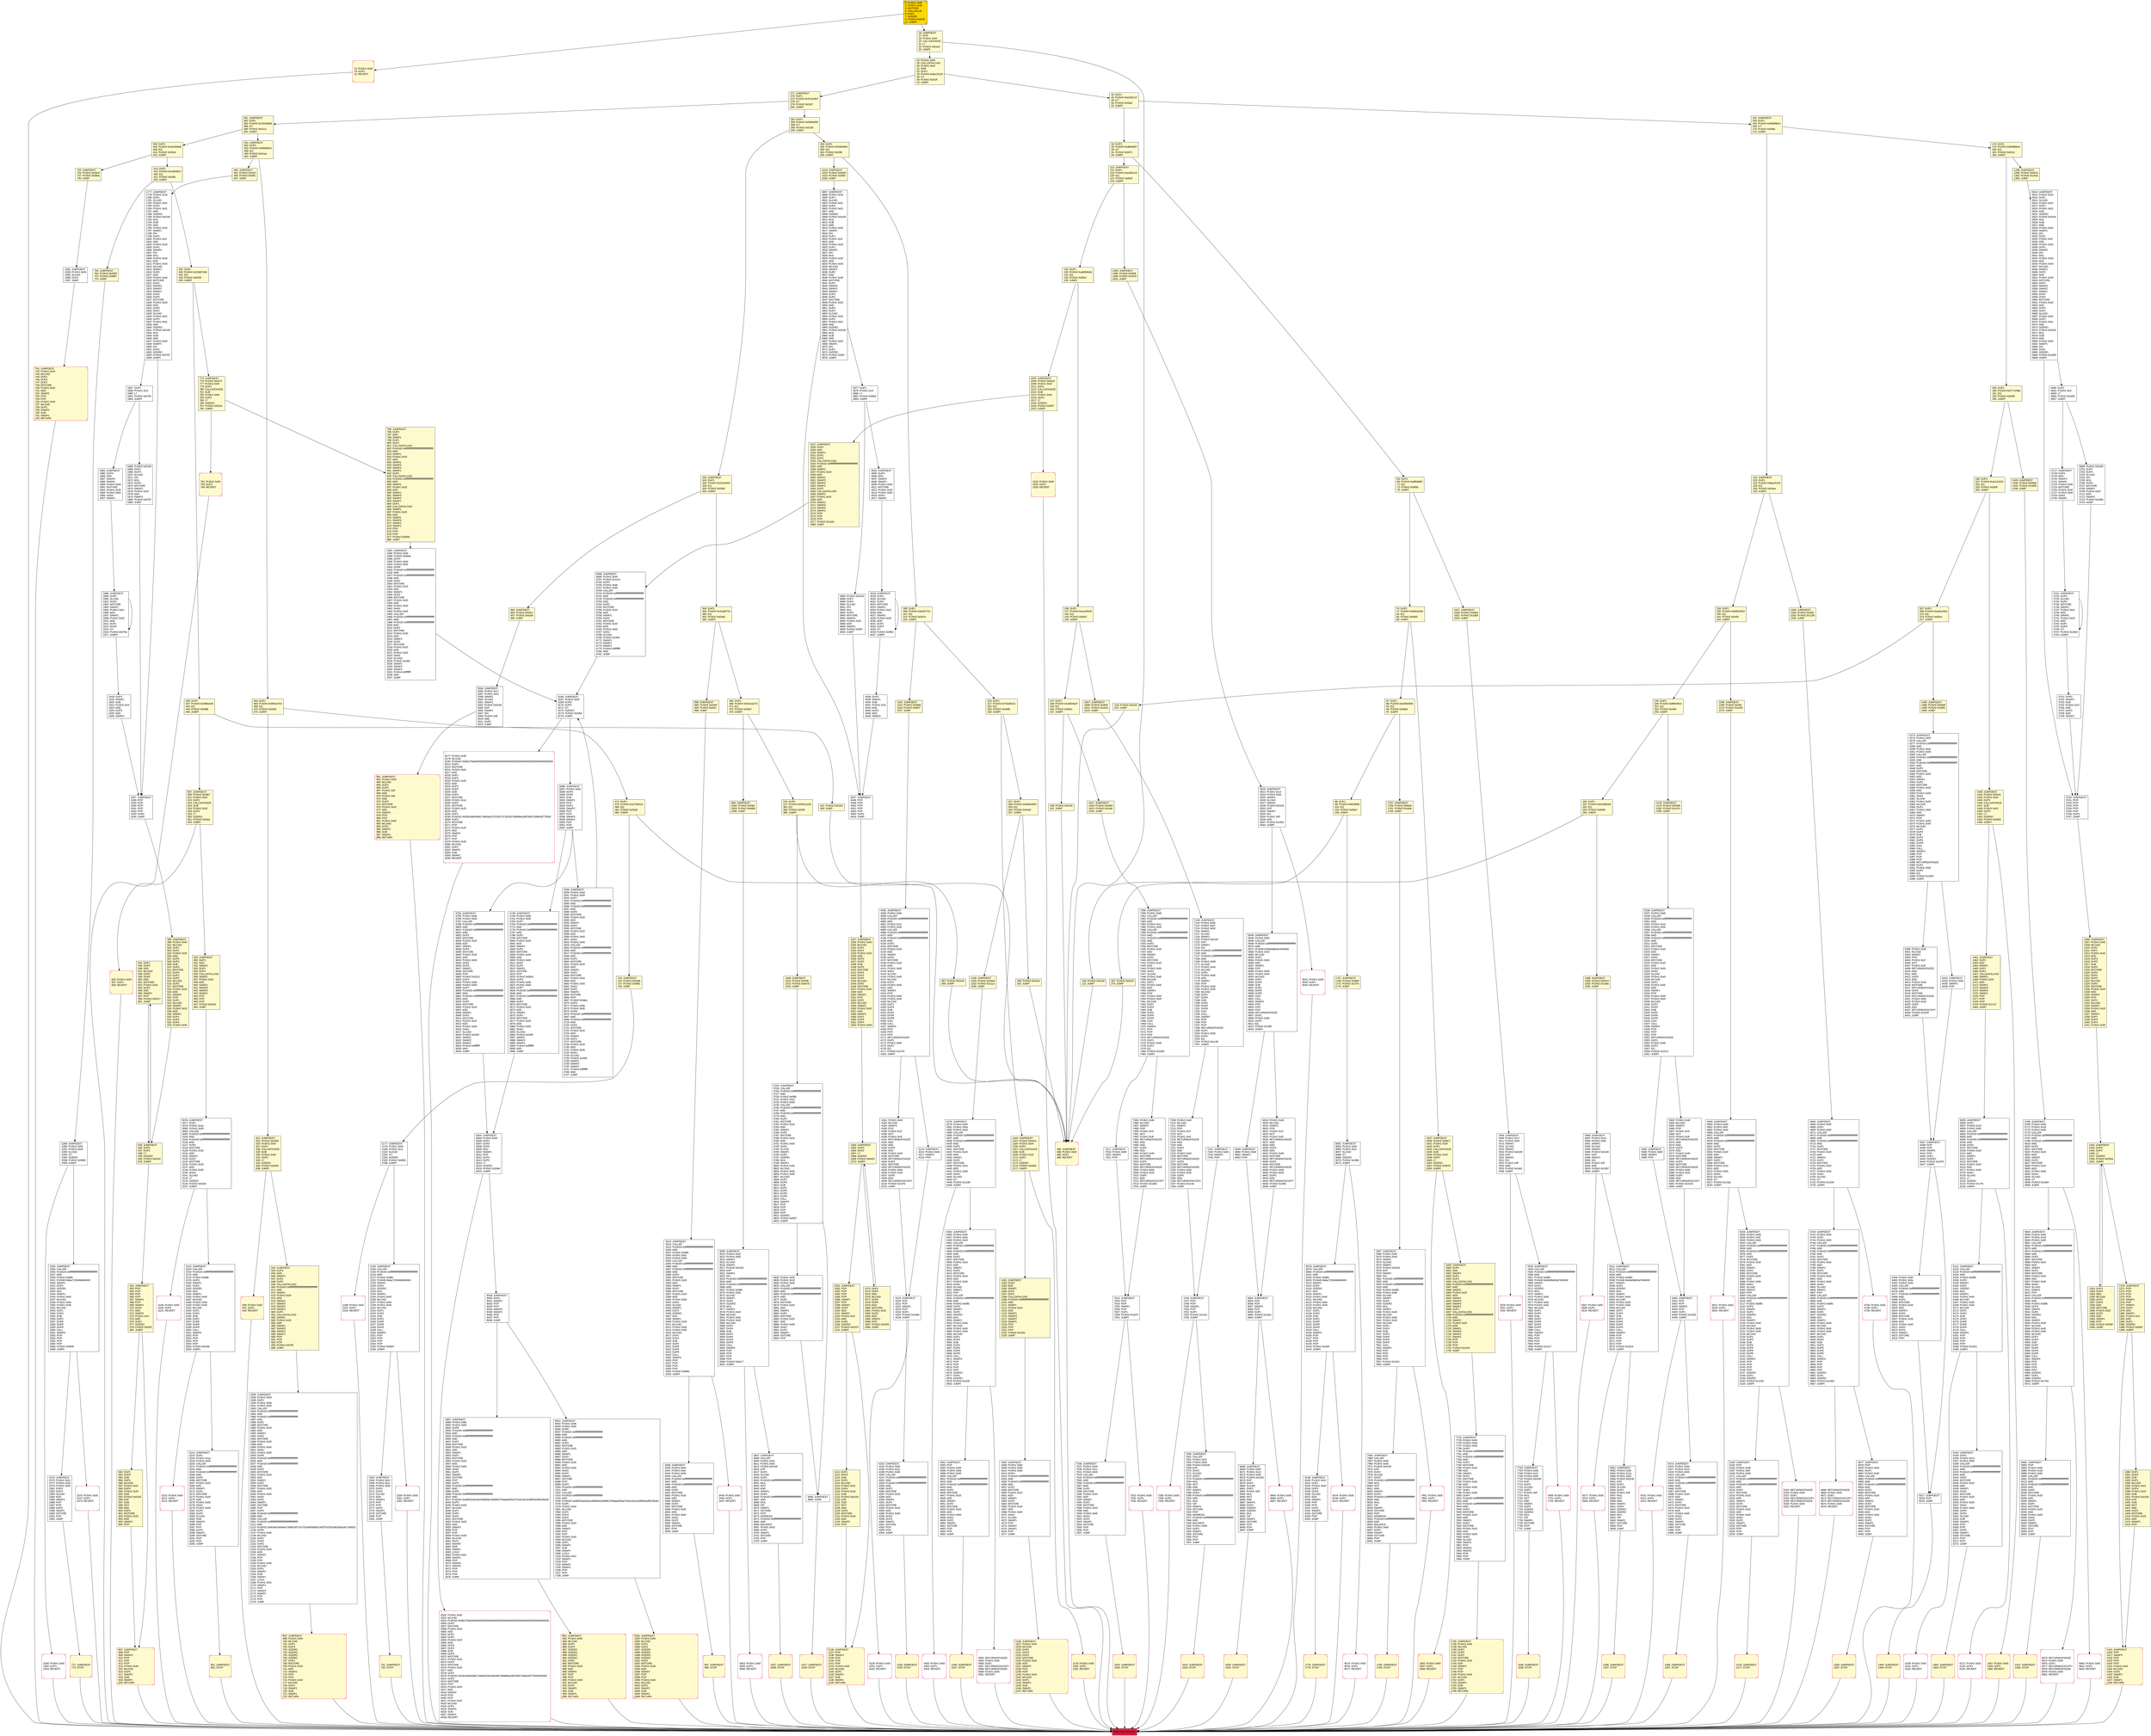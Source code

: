 digraph G {
bgcolor=transparent rankdir=UD;
node [shape=box style=filled color=black fillcolor=white fontname=arial fontcolor=black];
544 [label="544: DUP1\l545: DUP3\l546: ADD\l547: MLOAD\l548: DUP2\l549: DUP5\l550: ADD\l551: MSTORE\l552: PUSH1 0x20\l554: DUP2\l555: ADD\l556: SWAP1\l557: POP\l558: PUSH2 0x0217\l561: JUMP\l" fillcolor=lemonchiffon ];
5698 [label="5698: PUSH2 0x0100\l5701: DUP1\l5702: DUP4\l5703: SLOAD\l5704: DIV\l5705: MUL\l5706: DUP4\l5707: MSTORE\l5708: SWAP2\l5709: PUSH1 0x20\l5711: ADD\l5712: SWAP2\l5713: PUSH2 0x1680\l5716: JUMP\l" ];
338 [label="338: PUSH2 0x01e5\l341: JUMP\l" fillcolor=lemonchiffon ];
1437 [label="1437: JUMPDEST\l1438: STOP\l" fillcolor=lemonchiffon shape=Msquare color=crimson ];
3152 [label="3152: JUMPDEST\l3153: CALLER\l3154: PUSH20 0xffffffffffffffffffffffffffffffffffffffff\l3175: AND\l3176: PUSH2 0x08fc\l3179: DUP3\l3180: SWAP1\l3181: DUP2\l3182: ISZERO\l3183: MUL\l3184: SWAP1\l3185: PUSH1 0x40\l3187: MLOAD\l3188: PUSH1 0x00\l3190: PUSH1 0x40\l3192: MLOAD\l3193: DUP1\l3194: DUP4\l3195: SUB\l3196: DUP2\l3197: DUP6\l3198: DUP9\l3199: DUP9\l3200: CALL\l3201: SWAP4\l3202: POP\l3203: POP\l3204: POP\l3205: POP\l3206: PUSH2 0x0c8e\l3209: JUMPI\l" ];
474 [label="474: DUP1\l475: PUSH4 0x1578e01e\l480: EQ\l481: PUSH2 0x02d3\l484: JUMPI\l" fillcolor=lemonchiffon ];
6654 [label="6654: JUMPDEST\l6655: POP\l6656: POP\l6657: SWAP1\l6658: POP\l6659: DUP1\l6660: PUSH2 0x1a0c\l6663: JUMPI\l" ];
1457 [label="1457: PUSH1 0x00\l1459: DUP1\l1460: REVERT\l" fillcolor=lemonchiffon shape=Msquare color=crimson ];
136 [label="136: DUP1\l137: PUSH4 0xacc0544f\l142: EQ\l143: PUSH2 0x0647\l146: JUMPI\l" fillcolor=lemonchiffon ];
125 [label="125: DUP1\l126: PUSH4 0xa9059cbb\l131: EQ\l132: PUSH2 0x05e1\l135: JUMPI\l" fillcolor=lemonchiffon ];
1248 [label="1248: JUMPDEST\l1249: PUSH2 0x04e8\l1252: PUSH2 0x111a\l1255: JUMP\l" fillcolor=lemonchiffon ];
305 [label="305: DUP1\l306: PUSH4 0x6cfd7721\l311: EQ\l312: PUSH2 0x047e\l315: JUMPI\l" fillcolor=lemonchiffon ];
1415 [label="1415: JUMPDEST\l1416: POP\l1417: SWAP3\l1418: POP\l1419: POP\l1420: POP\l1421: PUSH1 0x40\l1423: MLOAD\l1424: DUP1\l1425: SWAP2\l1426: SUB\l1427: SWAP1\l1428: RETURN\l" fillcolor=lemonchiffon shape=Msquare color=crimson ];
365 [label="365: DUP1\l366: PUSH4 0x501ea27d\l371: EQ\l372: PUSH2 0x03e7\l375: JUMPI\l" fillcolor=lemonchiffon ];
3704 [label="3704: JUMPDEST\l3705: CALLER\l3706: PUSH20 0xffffffffffffffffffffffffffffffffffffffff\l3727: AND\l3728: PUSH2 0x08fc\l3731: PUSH1 0x10\l3733: PUSH1 0x00\l3735: CALLER\l3736: PUSH20 0xffffffffffffffffffffffffffffffffffffffff\l3757: AND\l3758: PUSH20 0xffffffffffffffffffffffffffffffffffffffff\l3779: AND\l3780: DUP2\l3781: MSTORE\l3782: PUSH1 0x20\l3784: ADD\l3785: SWAP1\l3786: DUP2\l3787: MSTORE\l3788: PUSH1 0x20\l3790: ADD\l3791: PUSH1 0x00\l3793: SHA3\l3794: SLOAD\l3795: SWAP1\l3796: DUP2\l3797: ISZERO\l3798: MUL\l3799: SWAP1\l3800: PUSH1 0x40\l3802: MLOAD\l3803: PUSH1 0x00\l3805: PUSH1 0x40\l3807: MLOAD\l3808: DUP1\l3809: DUP4\l3810: SUB\l3811: DUP2\l3812: DUP6\l3813: DUP9\l3814: DUP9\l3815: CALL\l3816: SWAP4\l3817: POP\l3818: POP\l3819: POP\l3820: POP\l3821: ISZERO\l3822: PUSH2 0x0f37\l3825: JUMPI\l" ];
8303 [label="8303: JUMPDEST\l8304: PUSH1 0x00\l8306: DUP1\l8307: DUP3\l8308: DUP5\l8309: ADD\l8310: SWAP1\l8311: POP\l8312: DUP4\l8313: DUP2\l8314: LT\l8315: ISZERO\l8316: PUSH2 0x20ed\l8319: JUMPI\l" ];
5507 [label="5507: PUSH1 0x00\l5509: DUP1\l5510: REVERT\l" shape=Msquare color=crimson ];
951 [label="951: JUMPDEST\l952: STOP\l" fillcolor=lemonchiffon shape=Msquare color=crimson ];
6055 [label="6055: JUMPDEST\l6056: DUP1\l6057: PUSH1 0x13\l6059: PUSH1 0x00\l6061: CALLER\l6062: PUSH20 0xffffffffffffffffffffffffffffffffffffffff\l6083: AND\l6084: PUSH20 0xffffffffffffffffffffffffffffffffffffffff\l6105: AND\l6106: DUP2\l6107: MSTORE\l6108: PUSH1 0x20\l6110: ADD\l6111: SWAP1\l6112: DUP2\l6113: MSTORE\l6114: PUSH1 0x20\l6116: ADD\l6117: PUSH1 0x00\l6119: SHA3\l6120: SLOAD\l6121: LT\l6122: ISZERO\l6123: PUSH2 0x17f3\l6126: JUMPI\l" ];
1352 [label="1352: DUP1\l1353: DUP3\l1354: ADD\l1355: MLOAD\l1356: DUP2\l1357: DUP5\l1358: ADD\l1359: MSTORE\l1360: PUSH1 0x20\l1362: DUP2\l1363: ADD\l1364: SWAP1\l1365: POP\l1366: PUSH2 0x053f\l1369: JUMP\l" fillcolor=lemonchiffon ];
271 [label="271: JUMPDEST\l272: DUP1\l273: PUSH4 0x313ce567\l278: GT\l279: PUSH2 0x0187\l282: JUMPI\l" fillcolor=lemonchiffon ];
1527 [label="1527: JUMPDEST\l1528: DUP2\l1529: ADD\l1530: SWAP1\l1531: DUP1\l1532: DUP1\l1533: CALLDATALOAD\l1534: PUSH20 0xffffffffffffffffffffffffffffffffffffffff\l1555: AND\l1556: SWAP1\l1557: PUSH1 0x20\l1559: ADD\l1560: SWAP1\l1561: SWAP3\l1562: SWAP2\l1563: SWAP1\l1564: DUP1\l1565: CALLDATALOAD\l1566: SWAP1\l1567: PUSH1 0x20\l1569: ADD\l1570: SWAP1\l1571: SWAP3\l1572: SWAP2\l1573: SWAP1\l1574: POP\l1575: POP\l1576: POP\l1577: PUSH2 0x1a2a\l1580: JUMP\l" fillcolor=lemonchiffon ];
8074 [label="8074: PUSH1 0x00\l8076: DUP1\l8077: REVERT\l" shape=Msquare color=crimson ];
6541 [label="6541: PUSH1 0x00\l6543: DUP1\l6544: REVERT\l" shape=Msquare color=crimson ];
7965 [label="7965: JUMPDEST\l7966: CALLER\l7967: PUSH1 0x05\l7969: PUSH1 0x00\l7971: PUSH2 0x0100\l7974: EXP\l7975: DUP2\l7976: SLOAD\l7977: DUP2\l7978: PUSH20 0xffffffffffffffffffffffffffffffffffffffff\l7999: MUL\l8000: NOT\l8001: AND\l8002: SWAP1\l8003: DUP4\l8004: PUSH20 0xffffffffffffffffffffffffffffffffffffffff\l8025: AND\l8026: MUL\l8027: OR\l8028: SWAP1\l8029: SSTORE\l8030: POP\l8031: ADDRESS\l8032: PUSH20 0xffffffffffffffffffffffffffffffffffffffff\l8053: AND\l8054: BALANCE\l8055: PUSH1 0x06\l8057: DUP2\l8058: SWAP1\l8059: SSTORE\l8060: POP\l8061: JUMP\l" ];
2288 [label="2288: JUMPDEST\l2289: PUSH1 0x05\l2291: PUSH1 0x04\l2293: SLOAD\l2294: GT\l2295: ISZERO\l2296: PUSH2 0x0900\l2299: JUMPI\l" ];
256 [label="256: DUP1\l257: PUSH4 0x9128b348\l262: EQ\l263: PUSH2 0x0508\l266: JUMPI\l" fillcolor=lemonchiffon ];
5154 [label="5154: RETURNDATASIZE\l5155: PUSH1 0x00\l5157: DUP1\l5158: RETURNDATACOPY\l5159: RETURNDATASIZE\l5160: PUSH1 0x00\l5162: REVERT\l" shape=Msquare color=crimson ];
7703 [label="7703: JUMPDEST\l7704: PUSH1 0x00\l7706: PUSH1 0x17\l7708: PUSH1 0x00\l7710: PUSH2 0x0100\l7713: EXP\l7714: DUP2\l7715: SLOAD\l7716: DUP2\l7717: PUSH1 0xff\l7719: MUL\l7720: NOT\l7721: AND\l7722: SWAP1\l7723: DUP4\l7724: ISZERO\l7725: ISZERO\l7726: MUL\l7727: OR\l7728: SWAP1\l7729: SSTORE\l7730: POP\l7731: JUMP\l" ];
1898 [label="1898: JUMPDEST\l1899: DUP2\l1900: SLOAD\l1901: DUP2\l1902: MSTORE\l1903: SWAP1\l1904: PUSH1 0x01\l1906: ADD\l1907: SWAP1\l1908: PUSH1 0x20\l1910: ADD\l1911: DUP1\l1912: DUP4\l1913: GT\l1914: PUSH2 0x076a\l1917: JUMPI\l" ];
2393 [label="2393: JUMPDEST\l2394: PUSH1 0x00\l2396: PUSH2 0x09ea\l2399: DUP3\l2400: PUSH1 0x0d\l2402: PUSH1 0x00\l2404: DUP8\l2405: PUSH20 0xffffffffffffffffffffffffffffffffffffffff\l2426: AND\l2427: PUSH20 0xffffffffffffffffffffffffffffffffffffffff\l2448: AND\l2449: DUP2\l2450: MSTORE\l2451: PUSH1 0x20\l2453: ADD\l2454: SWAP1\l2455: DUP2\l2456: MSTORE\l2457: PUSH1 0x20\l2459: ADD\l2460: PUSH1 0x00\l2462: SHA3\l2463: PUSH1 0x00\l2465: CALLER\l2466: PUSH20 0xffffffffffffffffffffffffffffffffffffffff\l2487: AND\l2488: PUSH20 0xffffffffffffffffffffffffffffffffffffffff\l2509: AND\l2510: DUP2\l2511: MSTORE\l2512: PUSH1 0x20\l2514: ADD\l2515: SWAP1\l2516: DUP2\l2517: MSTORE\l2518: PUSH1 0x20\l2520: ADD\l2521: PUSH1 0x00\l2523: SHA3\l2524: SLOAD\l2525: PUSH2 0x1fe6\l2528: SWAP1\l2529: SWAP2\l2530: SWAP1\l2531: PUSH4 0xffffffff\l2536: AND\l2537: JUMP\l" ];
925 [label="925: PUSH1 0x00\l927: DUP1\l928: REVERT\l" fillcolor=lemonchiffon shape=Msquare color=crimson ];
5021 [label="5021: PUSH1 0x00\l5023: DUP1\l5024: REVERT\l" shape=Msquare color=crimson ];
1493 [label="1493: JUMPDEST\l1494: STOP\l" fillcolor=lemonchiffon shape=Msquare color=crimson ];
174 [label="174: DUP1\l175: PUSH4 0x95d89b41\l180: EQ\l181: PUSH2 0x0512\l184: JUMPI\l" fillcolor=lemonchiffon ];
1884 [label="1884: JUMPDEST\l1885: DUP3\l1886: ADD\l1887: SWAP2\l1888: SWAP1\l1889: PUSH1 0x00\l1891: MSTORE\l1892: PUSH1 0x20\l1894: PUSH1 0x00\l1896: SHA3\l1897: SWAP1\l" ];
3438 [label="3438: JUMPDEST\l3439: PUSH1 0x00\l3441: PUSH1 0x0c\l3443: PUSH1 0x00\l3445: CALLER\l3446: PUSH20 0xffffffffffffffffffffffffffffffffffffffff\l3467: AND\l3468: PUSH20 0xffffffffffffffffffffffffffffffffffffffff\l3489: AND\l3490: DUP2\l3491: MSTORE\l3492: PUSH1 0x20\l3494: ADD\l3495: SWAP1\l3496: DUP2\l3497: MSTORE\l3498: PUSH1 0x20\l3500: ADD\l3501: PUSH1 0x00\l3503: SHA3\l3504: DUP2\l3505: SWAP1\l3506: SSTORE\l3507: POP\l3508: JUMP\l" ];
4055 [label="4055: JUMPDEST\l4056: PUSH1 0x00\l4058: CALLER\l4059: PUSH20 0xffffffffffffffffffffffffffffffffffffffff\l4080: AND\l4081: PUSH1 0x12\l4083: PUSH1 0x00\l4085: CALLER\l4086: PUSH20 0xffffffffffffffffffffffffffffffffffffffff\l4107: AND\l4108: PUSH20 0xffffffffffffffffffffffffffffffffffffffff\l4129: AND\l4130: DUP2\l4131: MSTORE\l4132: PUSH1 0x20\l4134: ADD\l4135: SWAP1\l4136: DUP2\l4137: MSTORE\l4138: PUSH1 0x20\l4140: ADD\l4141: PUSH1 0x00\l4143: SHA3\l4144: SLOAD\l4145: PUSH1 0x40\l4147: MLOAD\l4148: DUP1\l4149: PUSH1 0x00\l4151: ADD\l4152: SWAP1\l4153: POP\l4154: PUSH1 0x00\l4156: PUSH1 0x40\l4158: MLOAD\l4159: DUP1\l4160: DUP4\l4161: SUB\l4162: DUP2\l4163: DUP6\l4164: DUP8\l4165: GAS\l4166: CALL\l4167: SWAP3\l4168: POP\l4169: POP\l4170: POP\l4171: RETURNDATASIZE\l4172: DUP1\l4173: PUSH1 0x00\l4175: DUP2\l4176: EQ\l4177: PUSH2 0x1076\l4180: JUMPI\l" ];
3977 [label="3977: DUP1\l3978: PUSH1 0x1f\l3980: LT\l3981: PUSH2 0x0fa4\l3984: JUMPI\l" ];
1503 [label="1503: JUMPDEST\l1504: STOP\l" fillcolor=lemonchiffon shape=Msquare color=crimson ];
3826 [label="3826: PUSH1 0x00\l3828: PUSH1 0x10\l3830: PUSH1 0x00\l3832: CALLER\l3833: PUSH20 0xffffffffffffffffffffffffffffffffffffffff\l3854: AND\l3855: PUSH20 0xffffffffffffffffffffffffffffffffffffffff\l3876: AND\l3877: DUP2\l3878: MSTORE\l3879: PUSH1 0x20\l3881: ADD\l3882: SWAP1\l3883: DUP2\l3884: MSTORE\l3885: PUSH1 0x20\l3887: ADD\l3888: PUSH1 0x00\l3890: SHA3\l3891: DUP2\l3892: SWAP1\l3893: SSTORE\l3894: POP\l" ];
881 [label="881: JUMPDEST\l882: PUSH1 0x40\l884: MLOAD\l885: DUP1\l886: DUP3\l887: ISZERO\l888: ISZERO\l889: ISZERO\l890: ISZERO\l891: DUP2\l892: MSTORE\l893: PUSH1 0x20\l895: ADD\l896: SWAP2\l897: POP\l898: POP\l899: PUSH1 0x40\l901: MLOAD\l902: DUP1\l903: SWAP2\l904: SUB\l905: SWAP1\l906: RETURN\l" fillcolor=lemonchiffon shape=Msquare color=crimson ];
6127 [label="6127: PUSH1 0x00\l6129: DUP1\l6130: REVERT\l" shape=Msquare color=crimson ];
5751 [label="5751: DUP3\l5752: SWAP1\l5753: SUB\l5754: PUSH1 0x1f\l5756: AND\l5757: DUP3\l5758: ADD\l5759: SWAP2\l" ];
929 [label="929: JUMPDEST\l930: DUP2\l931: ADD\l932: SWAP1\l933: DUP1\l934: DUP1\l935: CALLDATALOAD\l936: SWAP1\l937: PUSH1 0x20\l939: ADD\l940: SWAP1\l941: SWAP3\l942: SWAP2\l943: SWAP1\l944: POP\l945: POP\l946: POP\l947: PUSH2 0x0c04\l950: JUMP\l" fillcolor=lemonchiffon ];
1523 [label="1523: PUSH1 0x00\l1525: DUP1\l1526: REVERT\l" fillcolor=lemonchiffon shape=Msquare color=crimson ];
6517 [label="6517: JUMPDEST\l6518: POP\l6519: JUMP\l" ];
3214 [label="3214: JUMPDEST\l3215: DUP1\l3216: PUSH1 0x1a\l3218: PUSH1 0x00\l3220: CALLER\l3221: PUSH20 0xffffffffffffffffffffffffffffffffffffffff\l3242: AND\l3243: PUSH20 0xffffffffffffffffffffffffffffffffffffffff\l3264: AND\l3265: DUP2\l3266: MSTORE\l3267: PUSH1 0x20\l3269: ADD\l3270: SWAP1\l3271: DUP2\l3272: MSTORE\l3273: PUSH1 0x20\l3275: ADD\l3276: PUSH1 0x00\l3278: SHA3\l3279: PUSH1 0x00\l3281: DUP3\l3282: DUP3\l3283: SLOAD\l3284: SUB\l3285: SWAP3\l3286: POP\l3287: POP\l3288: DUP2\l3289: SWAP1\l3290: SSTORE\l3291: POP\l3292: POP\l3293: JUMP\l" ];
5025 [label="5025: JUMPDEST\l5026: PUSH1 0x00\l5028: PUSH1 0x0f\l5030: PUSH1 0x00\l5032: CALLER\l5033: PUSH20 0xffffffffffffffffffffffffffffffffffffffff\l5054: AND\l5055: PUSH20 0xffffffffffffffffffffffffffffffffffffffff\l5076: AND\l5077: DUP2\l5078: MSTORE\l5079: PUSH1 0x20\l5081: ADD\l5082: SWAP1\l5083: DUP2\l5084: MSTORE\l5085: PUSH1 0x20\l5087: ADD\l5088: PUSH1 0x00\l5090: SHA3\l5091: SLOAD\l5092: SWAP1\l5093: POP\l5094: CALLER\l5095: PUSH20 0xffffffffffffffffffffffffffffffffffffffff\l5116: AND\l5117: PUSH2 0x08fc\l5120: DUP3\l5121: SWAP1\l5122: DUP2\l5123: ISZERO\l5124: MUL\l5125: SWAP1\l5126: PUSH1 0x40\l5128: MLOAD\l5129: PUSH1 0x00\l5131: PUSH1 0x40\l5133: MLOAD\l5134: DUP1\l5135: DUP4\l5136: SUB\l5137: DUP2\l5138: DUP6\l5139: DUP9\l5140: DUP9\l5141: CALL\l5142: SWAP4\l5143: POP\l5144: POP\l5145: POP\l5146: POP\l5147: ISZERO\l5148: DUP1\l5149: ISZERO\l5150: PUSH2 0x142b\l5153: JUMPI\l" ];
763 [label="763: JUMPDEST\l764: PUSH2 0x0303\l767: PUSH2 0x08f0\l770: JUMP\l" fillcolor=lemonchiffon ];
4665 [label="4665: JUMPDEST\l4666: PUSH1 0x00\l4668: DUP1\l4669: PUSH1 0x00\l4671: CALLER\l4672: PUSH20 0xffffffffffffffffffffffffffffffffffffffff\l4693: AND\l4694: PUSH20 0xffffffffffffffffffffffffffffffffffffffff\l4715: AND\l4716: DUP2\l4717: MSTORE\l4718: PUSH1 0x20\l4720: ADD\l4721: SWAP1\l4722: DUP2\l4723: MSTORE\l4724: PUSH1 0x20\l4726: ADD\l4727: PUSH1 0x00\l4729: SHA3\l4730: SLOAD\l4731: GT\l4732: PUSH2 0x1284\l4735: JUMPI\l" ];
1865 [label="1865: PUSH2 0x0100\l1868: DUP1\l1869: DUP4\l1870: SLOAD\l1871: DIV\l1872: MUL\l1873: DUP4\l1874: MSTORE\l1875: SWAP2\l1876: PUSH1 0x20\l1878: ADD\l1879: SWAP2\l1880: PUSH2 0x0787\l1883: JUMP\l" ];
342 [label="342: JUMPDEST\l343: DUP1\l344: PUSH4 0x313ce567\l349: EQ\l350: PUSH2 0x03b9\l353: JUMPI\l" fillcolor=lemonchiffon ];
7260 [label="7260: JUMPDEST\l7261: CALLER\l7262: PUSH1 0x07\l7264: PUSH1 0x00\l7266: PUSH2 0x0100\l7269: EXP\l7270: DUP2\l7271: SLOAD\l7272: DUP2\l7273: PUSH20 0xffffffffffffffffffffffffffffffffffffffff\l7294: MUL\l7295: NOT\l7296: AND\l7297: SWAP1\l7298: DUP4\l7299: PUSH20 0xffffffffffffffffffffffffffffffffffffffff\l7320: AND\l7321: MUL\l7322: OR\l7323: SWAP1\l7324: SSTORE\l7325: POP\l7326: ADDRESS\l7327: PUSH20 0xffffffffffffffffffffffffffffffffffffffff\l7348: AND\l7349: BALANCE\l7350: PUSH1 0x08\l7352: DUP2\l7353: SWAP1\l7354: SSTORE\l7355: POP\l7356: POP\l7357: JUMP\l" ];
267 [label="267: PUSH2 0x01e5\l270: JUMP\l" fillcolor=lemonchiffon ];
1505 [label="1505: JUMPDEST\l1506: PUSH2 0x062d\l1509: PUSH1 0x04\l1511: DUP1\l1512: CALLDATASIZE\l1513: SUB\l1514: PUSH1 0x40\l1516: DUP2\l1517: LT\l1518: ISZERO\l1519: PUSH2 0x05f7\l1522: JUMPI\l" fillcolor=lemonchiffon ];
1288 [label="1288: JUMPDEST\l1289: PUSH2 0x0510\l1292: PUSH2 0x156e\l1295: JUMP\l" fillcolor=lemonchiffon ];
1483 [label="1483: JUMPDEST\l1484: STOP\l" fillcolor=lemonchiffon shape=Msquare color=crimson ];
196 [label="196: DUP1\l197: PUSH4 0xa112c615\l202: EQ\l203: PUSH2 0x059f\l206: JUMPI\l" fillcolor=lemonchiffon ];
723 [label="723: JUMPDEST\l724: PUSH2 0x02db\l727: PUSH2 0x0881\l730: JUMP\l" fillcolor=lemonchiffon ];
1390 [label="1390: DUP1\l1391: DUP3\l1392: SUB\l1393: DUP1\l1394: MLOAD\l1395: PUSH1 0x01\l1397: DUP4\l1398: PUSH1 0x20\l1400: SUB\l1401: PUSH2 0x0100\l1404: EXP\l1405: SUB\l1406: NOT\l1407: AND\l1408: DUP2\l1409: MSTORE\l1410: PUSH1 0x20\l1412: ADD\l1413: SWAP2\l1414: POP\l" fillcolor=lemonchiffon ];
5731 [label="5731: JUMPDEST\l5732: DUP2\l5733: SLOAD\l5734: DUP2\l5735: MSTORE\l5736: SWAP1\l5737: PUSH1 0x01\l5739: ADD\l5740: SWAP1\l5741: PUSH1 0x20\l5743: ADD\l5744: DUP1\l5745: DUP4\l5746: GT\l5747: PUSH2 0x1663\l5750: JUMPI\l" ];
5577 [label="5577: PUSH1 0x00\l5579: DUP1\l5580: REVERT\l" shape=Msquare color=crimson ];
1777 [label="1777: JUMPDEST\l1778: PUSH1 0x16\l1780: DUP1\l1781: SLOAD\l1782: PUSH1 0x01\l1784: DUP2\l1785: PUSH1 0x01\l1787: AND\l1788: ISZERO\l1789: PUSH2 0x0100\l1792: MUL\l1793: SUB\l1794: AND\l1795: PUSH1 0x02\l1797: SWAP1\l1798: DIV\l1799: DUP1\l1800: PUSH1 0x1f\l1802: ADD\l1803: PUSH1 0x20\l1805: DUP1\l1806: SWAP2\l1807: DIV\l1808: MUL\l1809: PUSH1 0x20\l1811: ADD\l1812: PUSH1 0x40\l1814: MLOAD\l1815: SWAP1\l1816: DUP2\l1817: ADD\l1818: PUSH1 0x40\l1820: MSTORE\l1821: DUP1\l1822: SWAP3\l1823: SWAP2\l1824: SWAP1\l1825: DUP2\l1826: DUP2\l1827: MSTORE\l1828: PUSH1 0x20\l1830: ADD\l1831: DUP3\l1832: DUP1\l1833: SLOAD\l1834: PUSH1 0x01\l1836: DUP2\l1837: PUSH1 0x01\l1839: AND\l1840: ISZERO\l1841: PUSH2 0x0100\l1844: MUL\l1845: SUB\l1846: AND\l1847: PUSH1 0x02\l1849: SWAP1\l1850: DIV\l1851: DUP1\l1852: ISZERO\l1853: PUSH2 0x0787\l1856: JUMPI\l" ];
7629 [label="7629: PUSH1 0x00\l7631: DUP1\l7632: REVERT\l" shape=Msquare color=crimson ];
316 [label="316: DUP1\l317: PUSH4 0x70a08231\l322: EQ\l323: PUSH2 0x0488\l326: JUMPI\l" fillcolor=lemonchiffon ];
1017 [label="1017: JUMPDEST\l1018: STOP\l" fillcolor=lemonchiffon shape=Msquare color=crimson ];
997 [label="997: JUMPDEST\l998: STOP\l" fillcolor=lemonchiffon shape=Msquare color=crimson ];
8144 [label="8144: PUSH1 0x00\l8146: DUP1\l8147: REVERT\l" shape=Msquare color=crimson ];
1439 [label="1439: JUMPDEST\l1440: PUSH2 0x05cb\l1443: PUSH1 0x04\l1445: DUP1\l1446: CALLDATASIZE\l1447: SUB\l1448: PUSH1 0x20\l1450: DUP2\l1451: LT\l1452: ISZERO\l1453: PUSH2 0x05b5\l1456: JUMPI\l" fillcolor=lemonchiffon ];
961 [label="961: JUMPDEST\l962: PUSH1 0x40\l964: MLOAD\l965: DUP1\l966: DUP3\l967: PUSH1 0xff\l969: AND\l970: PUSH1 0xff\l972: AND\l973: DUP2\l974: MSTORE\l975: PUSH1 0x20\l977: ADD\l978: SWAP2\l979: POP\l980: POP\l981: PUSH1 0x40\l983: MLOAD\l984: DUP1\l985: SWAP2\l986: SUB\l987: SWAP1\l988: RETURN\l" fillcolor=lemonchiffon shape=Msquare color=crimson ];
4305 [label="4305: JUMPDEST\l4306: PUSH1 0x00\l4308: PUSH1 0x0b\l4310: PUSH1 0x00\l4312: DUP4\l4313: PUSH20 0xffffffffffffffffffffffffffffffffffffffff\l4334: AND\l4335: PUSH20 0xffffffffffffffffffffffffffffffffffffffff\l4356: AND\l4357: DUP2\l4358: MSTORE\l4359: PUSH1 0x20\l4361: ADD\l4362: SWAP1\l4363: DUP2\l4364: MSTORE\l4365: PUSH1 0x20\l4367: ADD\l4368: PUSH1 0x00\l4370: SHA3\l4371: SLOAD\l4372: SWAP1\l4373: POP\l4374: SWAP2\l4375: SWAP1\l4376: POP\l4377: JUMP\l" ];
999 [label="999: JUMPDEST\l1000: PUSH2 0x03ef\l1003: PUSH2 0x0db5\l1006: JUMP\l" fillcolor=lemonchiffon ];
1007 [label="1007: JUMPDEST\l1008: STOP\l" fillcolor=lemonchiffon shape=Msquare color=crimson ];
43 [label="43: DUP1\l44: PUSH4 0xa328c11f\l49: GT\l50: PUSH2 0x00a2\l53: JUMPI\l" fillcolor=lemonchiffon ];
7522 [label="7522: JUMPDEST\l7523: POP\l7524: POP\l7525: SWAP1\l7526: POP\l7527: DUP1\l7528: PUSH2 0x1d70\l7531: JUMPI\l" ];
54 [label="54: DUP1\l55: PUSH4 0xd8fa982f\l60: GT\l61: PUSH2 0x0071\l64: JUMPI\l" fillcolor=lemonchiffon ];
1429 [label="1429: JUMPDEST\l1430: PUSH2 0x059d\l1433: PUSH2 0x1688\l1436: JUMP\l" fillcolor=lemonchiffon ];
5410 [label="5410: PUSH1 0x00\l5412: DUP1\l5413: REVERT\l" shape=Msquare color=crimson ];
1296 [label="1296: JUMPDEST\l1297: STOP\l" fillcolor=lemonchiffon shape=Msquare color=crimson ];
5511 [label="5511: JUMPDEST\l5512: CALLER\l5513: PUSH20 0xffffffffffffffffffffffffffffffffffffffff\l5534: AND\l5535: PUSH2 0x08fc\l5538: PUSH8 0x0de0b6b3a7640000\l5547: SWAP1\l5548: DUP2\l5549: ISZERO\l5550: MUL\l5551: SWAP1\l5552: PUSH1 0x40\l5554: MLOAD\l5555: PUSH1 0x00\l5557: PUSH1 0x40\l5559: MLOAD\l5560: DUP1\l5561: DUP4\l5562: SUB\l5563: DUP2\l5564: DUP6\l5565: DUP9\l5566: DUP9\l5567: CALL\l5568: SWAP4\l5569: POP\l5570: POP\l5571: POP\l5572: POP\l5573: PUSH2 0x15cd\l5576: JUMPI\l" ];
5982 [label="5982: JUMPDEST\l5983: POP\l5984: PUSH1 0x00\l5986: PUSH1 0x18\l5988: PUSH1 0x00\l5990: CALLER\l5991: PUSH20 0xffffffffffffffffffffffffffffffffffffffff\l6012: AND\l6013: PUSH20 0xffffffffffffffffffffffffffffffffffffffff\l6034: AND\l6035: DUP2\l6036: MSTORE\l6037: PUSH1 0x20\l6039: ADD\l6040: SWAP1\l6041: DUP2\l6042: MSTORE\l6043: PUSH1 0x20\l6045: ADD\l6046: PUSH1 0x00\l6048: SHA3\l6049: DUP2\l6050: SWAP1\l6051: SSTORE\l6052: POP\l6053: POP\l6054: JUMP\l" ];
8177 [label="8177: PUSH1 0x40\l8179: MLOAD\l8180: PUSH32 0x08c379a000000000000000000000000000000000000000000000000000000000\l8213: DUP2\l8214: MSTORE\l8215: PUSH1 0x04\l8217: ADD\l8218: DUP1\l8219: DUP1\l8220: PUSH1 0x20\l8222: ADD\l8223: DUP3\l8224: DUP2\l8225: SUB\l8226: DUP3\l8227: MSTORE\l8228: PUSH1 0x1e\l8230: DUP2\l8231: MSTORE\l8232: PUSH1 0x20\l8234: ADD\l8235: DUP1\l8236: PUSH32 0x536166654d6174683a207375627472616374696f6e206f766572666c6f770000\l8269: DUP2\l8270: MSTORE\l8271: POP\l8272: PUSH1 0x20\l8274: ADD\l8275: SWAP2\l8276: POP\l8277: POP\l8278: PUSH1 0x40\l8280: MLOAD\l8281: DUP1\l8282: SWAP2\l8283: SUB\l8284: SWAP1\l8285: REVERT\l" shape=Msquare color=crimson ];
1461 [label="1461: JUMPDEST\l1462: DUP2\l1463: ADD\l1464: SWAP1\l1465: DUP1\l1466: DUP1\l1467: CALLDATALOAD\l1468: SWAP1\l1469: PUSH1 0x20\l1471: ADD\l1472: SWAP1\l1473: SWAP3\l1474: SWAP2\l1475: SWAP1\l1476: POP\l1477: POP\l1478: POP\l1479: PUSH2 0x17a7\l1482: JUMP\l" fillcolor=lemonchiffon ];
643 [label="643: JUMPDEST\l644: DUP2\l645: ADD\l646: SWAP1\l647: DUP1\l648: DUP1\l649: CALLDATALOAD\l650: PUSH20 0xffffffffffffffffffffffffffffffffffffffff\l671: AND\l672: SWAP1\l673: PUSH1 0x20\l675: ADD\l676: SWAP1\l677: SWAP3\l678: SWAP2\l679: SWAP1\l680: DUP1\l681: CALLDATALOAD\l682: SWAP1\l683: PUSH1 0x20\l685: ADD\l686: SWAP1\l687: SWAP3\l688: SWAP2\l689: SWAP1\l690: POP\l691: POP\l692: POP\l693: PUSH2 0x078f\l696: JUMP\l" fillcolor=lemonchiffon ];
245 [label="245: DUP1\l246: PUSH4 0x8f94454c\l251: EQ\l252: PUSH2 0x04fe\l255: JUMPI\l" fillcolor=lemonchiffon ];
1286 [label="1286: JUMPDEST\l1287: STOP\l" fillcolor=lemonchiffon shape=Msquare color=crimson ];
771 [label="771: JUMPDEST\l772: STOP\l" fillcolor=lemonchiffon shape=Msquare color=crimson ];
1757 [label="1757: JUMPDEST\l1758: PUSH2 0x06e5\l1761: PUSH2 0x1ebb\l1764: JUMP\l" fillcolor=lemonchiffon ];
234 [label="234: DUP1\l235: PUSH4 0x8d0c9354\l240: EQ\l241: PUSH2 0x04f4\l244: JUMPI\l" fillcolor=lemonchiffon ];
3897 [label="3897: JUMPDEST\l3898: PUSH1 0x1b\l3900: DUP1\l3901: SLOAD\l3902: PUSH1 0x01\l3904: DUP2\l3905: PUSH1 0x01\l3907: AND\l3908: ISZERO\l3909: PUSH2 0x0100\l3912: MUL\l3913: SUB\l3914: AND\l3915: PUSH1 0x02\l3917: SWAP1\l3918: DIV\l3919: DUP1\l3920: PUSH1 0x1f\l3922: ADD\l3923: PUSH1 0x20\l3925: DUP1\l3926: SWAP2\l3927: DIV\l3928: MUL\l3929: PUSH1 0x20\l3931: ADD\l3932: PUSH1 0x40\l3934: MLOAD\l3935: SWAP1\l3936: DUP2\l3937: ADD\l3938: PUSH1 0x40\l3940: MSTORE\l3941: DUP1\l3942: SWAP3\l3943: SWAP2\l3944: SWAP1\l3945: DUP2\l3946: DUP2\l3947: MSTORE\l3948: PUSH1 0x20\l3950: ADD\l3951: DUP3\l3952: DUP1\l3953: SLOAD\l3954: PUSH1 0x01\l3956: DUP2\l3957: PUSH1 0x01\l3959: AND\l3960: ISZERO\l3961: PUSH2 0x0100\l3964: MUL\l3965: SUB\l3966: AND\l3967: PUSH1 0x02\l3969: SWAP1\l3970: DIV\l3971: DUP1\l3972: ISZERO\l3973: PUSH2 0x0fcf\l3976: JUMPI\l" ];
4219 [label="4219: JUMPDEST\l4220: POP\l4221: POP\l4222: SWAP1\l4223: POP\l4224: DUP1\l4225: PUSH2 0x1089\l4228: JUMPI\l" ];
1091 [label="1091: JUMPDEST\l1092: POP\l1093: POP\l1094: POP\l1095: POP\l1096: SWAP1\l1097: POP\l1098: SWAP1\l1099: DUP2\l1100: ADD\l1101: SWAP1\l1102: PUSH1 0x1f\l1104: AND\l1105: DUP1\l1106: ISZERO\l1107: PUSH2 0x0470\l1110: JUMPI\l" fillcolor=lemonchiffon ];
4233 [label="4233: JUMPDEST\l4234: PUSH1 0x00\l4236: PUSH1 0x12\l4238: PUSH1 0x00\l4240: CALLER\l4241: PUSH20 0xffffffffffffffffffffffffffffffffffffffff\l4262: AND\l4263: PUSH20 0xffffffffffffffffffffffffffffffffffffffff\l4284: AND\l4285: DUP2\l4286: MSTORE\l4287: PUSH1 0x20\l4289: ADD\l4290: SWAP1\l4291: DUP2\l4292: MSTORE\l4293: PUSH1 0x20\l4295: ADD\l4296: PUSH1 0x00\l4298: SHA3\l4299: DUP2\l4300: SWAP1\l4301: SSTORE\l4302: POP\l4303: POP\l4304: JUMP\l" ];
294 [label="294: DUP1\l295: PUSH4 0x54fd4d50\l300: EQ\l301: PUSH2 0x03fb\l304: JUMPI\l" fillcolor=lemonchiffon ];
6131 [label="6131: JUMPDEST\l6132: CALLER\l6133: PUSH20 0xffffffffffffffffffffffffffffffffffffffff\l6154: AND\l6155: PUSH2 0x08fc\l6158: DUP3\l6159: SWAP1\l6160: DUP2\l6161: ISZERO\l6162: MUL\l6163: SWAP1\l6164: PUSH1 0x40\l6166: MLOAD\l6167: PUSH1 0x00\l6169: PUSH1 0x40\l6171: MLOAD\l6172: DUP1\l6173: DUP4\l6174: SUB\l6175: DUP2\l6176: DUP6\l6177: DUP9\l6178: DUP9\l6179: CALL\l6180: SWAP4\l6181: POP\l6182: POP\l6183: POP\l6184: POP\l6185: PUSH2 0x1831\l6188: JUMPI\l" ];
6931 [label="6931: JUMPDEST\l6932: PUSH1 0x0b\l6934: PUSH1 0x00\l6936: DUP6\l6937: PUSH20 0xffffffffffffffffffffffffffffffffffffffff\l6958: AND\l6959: PUSH20 0xffffffffffffffffffffffffffffffffffffffff\l6980: AND\l6981: DUP2\l6982: MSTORE\l6983: PUSH1 0x20\l6985: ADD\l6986: SWAP1\l6987: DUP2\l6988: MSTORE\l6989: PUSH1 0x20\l6991: ADD\l6992: PUSH1 0x00\l6994: SHA3\l6995: DUP2\l6996: SWAP1\l6997: SSTORE\l6998: POP\l6999: DUP3\l7000: PUSH20 0xffffffffffffffffffffffffffffffffffffffff\l7021: AND\l7022: CALLER\l7023: PUSH20 0xffffffffffffffffffffffffffffffffffffffff\l7044: AND\l7045: PUSH32 0xddf252ad1be2c89b69c2b068fc378daa952ba7f163c4a11628f55a4df523b3ef\l7078: DUP5\l7079: PUSH1 0x40\l7081: MLOAD\l7082: DUP1\l7083: DUP3\l7084: DUP2\l7085: MSTORE\l7086: PUSH1 0x20\l7088: ADD\l7089: SWAP2\l7090: POP\l7091: POP\l7092: PUSH1 0x40\l7094: MLOAD\l7095: DUP1\l7096: SWAP2\l7097: SUB\l7098: SWAP1\l7099: LOG3\l7100: PUSH1 0x01\l7102: SWAP1\l7103: POP\l7104: SWAP3\l7105: SWAP2\l7106: POP\l7107: POP\l7108: JUMP\l" ];
8320 [label="8320: PUSH1 0x40\l8322: MLOAD\l8323: PUSH32 0x08c379a000000000000000000000000000000000000000000000000000000000\l8356: DUP2\l8357: MSTORE\l8358: PUSH1 0x04\l8360: ADD\l8361: DUP1\l8362: DUP1\l8363: PUSH1 0x20\l8365: ADD\l8366: DUP3\l8367: DUP2\l8368: SUB\l8369: DUP3\l8370: MSTORE\l8371: PUSH1 0x1b\l8373: DUP2\l8374: MSTORE\l8375: PUSH1 0x20\l8377: ADD\l8378: DUP1\l8379: PUSH32 0x536166654d6174683a206164646974696f6e206f766572666c6f770000000000\l8412: DUP2\l8413: MSTORE\l8414: POP\l8415: PUSH1 0x20\l8417: ADD\l8418: SWAP2\l8419: POP\l8420: POP\l8421: PUSH1 0x40\l8423: MLOAD\l8424: DUP1\l8425: SWAP2\l8426: SUB\l8427: SWAP1\l8428: REVERT\l" shape=Msquare color=crimson ];
391 [label="391: JUMPDEST\l392: DUP1\l393: PUSH4 0x18160ddd\l398: GT\l399: PUSH2 0x01c3\l402: JUMPI\l" fillcolor=lemonchiffon ];
8148 [label="8148: JUMPDEST\l8149: PUSH1 0x01\l8151: DUP1\l8152: PUSH1 0x00\l8154: DUP3\l8155: DUP3\l8156: SLOAD\l8157: ADD\l8158: SWAP3\l8159: POP\l8160: POP\l8161: DUP2\l8162: SWAP1\l8163: SSTORE\l8164: POP\l8165: JUMP\l" ];
1064 [label="1064: JUMPDEST\l1065: DUP4\l1066: DUP2\l1067: LT\l1068: ISZERO\l1069: PUSH2 0x0443\l1072: JUMPI\l" fillcolor=lemonchiffon ];
1027 [label="1027: JUMPDEST\l1028: PUSH1 0x40\l1030: MLOAD\l1031: DUP1\l1032: DUP1\l1033: PUSH1 0x20\l1035: ADD\l1036: DUP3\l1037: DUP2\l1038: SUB\l1039: DUP3\l1040: MSTORE\l1041: DUP4\l1042: DUP2\l1043: DUP2\l1044: MLOAD\l1045: DUP2\l1046: MSTORE\l1047: PUSH1 0x20\l1049: ADD\l1050: SWAP2\l1051: POP\l1052: DUP1\l1053: MLOAD\l1054: SWAP1\l1055: PUSH1 0x20\l1057: ADD\l1058: SWAP1\l1059: DUP1\l1060: DUP4\l1061: DUP4\l1062: PUSH1 0x00\l" fillcolor=lemonchiffon ];
621 [label="621: JUMPDEST\l622: PUSH2 0x02b9\l625: PUSH1 0x04\l627: DUP1\l628: CALLDATASIZE\l629: SUB\l630: PUSH1 0x40\l632: DUP2\l633: LT\l634: ISZERO\l635: PUSH2 0x0283\l638: JUMPI\l" fillcolor=lemonchiffon ];
327 [label="327: DUP1\l328: PUSH4 0x83a62805\l333: EQ\l334: PUSH2 0x04e0\l337: JUMPI\l" fillcolor=lemonchiffon ];
791 [label="791: PUSH1 0x00\l793: DUP1\l794: REVERT\l" fillcolor=lemonchiffon shape=Msquare color=crimson ];
5760 [label="5760: JUMPDEST\l5761: POP\l5762: POP\l5763: POP\l5764: POP\l5765: POP\l5766: DUP2\l5767: JUMP\l" ];
2304 [label="2304: JUMPDEST\l2305: CALLER\l2306: PUSH20 0xffffffffffffffffffffffffffffffffffffffff\l2327: AND\l2328: PUSH2 0x08fc\l2331: PUSH8 0x8ac7230489e80000\l2340: SWAP1\l2341: DUP2\l2342: ISZERO\l2343: MUL\l2344: SWAP1\l2345: PUSH1 0x40\l2347: MLOAD\l2348: PUSH1 0x00\l2350: PUSH1 0x40\l2352: MLOAD\l2353: DUP1\l2354: DUP4\l2355: SUB\l2356: DUP2\l2357: DUP6\l2358: DUP9\l2359: DUP9\l2360: CALL\l2361: SWAP4\l2362: POP\l2363: POP\l2364: POP\l2365: POP\l2366: PUSH2 0x0946\l2369: JUMPI\l" ];
7961 [label="7961: PUSH1 0x00\l7963: DUP1\l7964: REVERT\l" shape=Msquare color=crimson ];
222 [label="222: JUMPDEST\l223: DUP1\l224: PUSH4 0x8ac2015f\l229: EQ\l230: PUSH2 0x04ea\l233: JUMPI\l" fillcolor=lemonchiffon ];
4740 [label="4740: JUMPDEST\l4741: PUSH1 0x00\l4743: DUP1\l4744: PUSH1 0x00\l4746: CALLER\l4747: PUSH20 0xffffffffffffffffffffffffffffffffffffffff\l4768: AND\l4769: PUSH20 0xffffffffffffffffffffffffffffffffffffffff\l4790: AND\l4791: DUP2\l4792: MSTORE\l4793: PUSH1 0x20\l4795: ADD\l4796: SWAP1\l4797: DUP2\l4798: MSTORE\l4799: PUSH1 0x20\l4801: ADD\l4802: PUSH1 0x00\l4804: SHA3\l4805: SLOAD\l4806: SWAP1\l4807: POP\l4808: CALLER\l4809: PUSH20 0xffffffffffffffffffffffffffffffffffffffff\l4830: AND\l4831: PUSH2 0x08fc\l4834: DUP3\l4835: SWAP1\l4836: DUP2\l4837: ISZERO\l4838: MUL\l4839: SWAP1\l4840: PUSH1 0x40\l4842: MLOAD\l4843: PUSH1 0x00\l4845: PUSH1 0x40\l4847: MLOAD\l4848: DUP1\l4849: DUP4\l4850: SUB\l4851: DUP2\l4852: DUP6\l4853: DUP9\l4854: DUP9\l4855: CALL\l4856: SWAP4\l4857: POP\l4858: POP\l4859: POP\l4860: POP\l4861: ISZERO\l4862: DUP1\l4863: ISZERO\l4864: PUSH2 0x130d\l4867: JUMPI\l" ];
5844 [label="5844: JUMPDEST\l5845: PUSH1 0x00\l5847: PUSH1 0x18\l5849: PUSH1 0x00\l5851: CALLER\l5852: PUSH20 0xffffffffffffffffffffffffffffffffffffffff\l5873: AND\l5874: PUSH20 0xffffffffffffffffffffffffffffffffffffffff\l5895: AND\l5896: DUP2\l5897: MSTORE\l5898: PUSH1 0x20\l5900: ADD\l5901: SWAP1\l5902: DUP2\l5903: MSTORE\l5904: PUSH1 0x20\l5906: ADD\l5907: PUSH1 0x00\l5909: SHA3\l5910: SLOAD\l5911: SWAP1\l5912: POP\l5913: CALLER\l5914: PUSH20 0xffffffffffffffffffffffffffffffffffffffff\l5935: AND\l5936: PUSH2 0x08fc\l5939: DUP3\l5940: SWAP1\l5941: DUP2\l5942: ISZERO\l5943: MUL\l5944: SWAP1\l5945: PUSH1 0x40\l5947: MLOAD\l5948: PUSH1 0x00\l5950: PUSH1 0x40\l5952: MLOAD\l5953: DUP1\l5954: DUP4\l5955: SUB\l5956: DUP2\l5957: DUP6\l5958: DUP9\l5959: DUP9\l5960: CALL\l5961: SWAP4\l5962: POP\l5963: POP\l5964: POP\l5965: POP\l5966: ISZERO\l5967: DUP1\l5968: ISZERO\l5969: PUSH2 0x175e\l5972: JUMPI\l" ];
4004 [label="4004: JUMPDEST\l4005: DUP3\l4006: ADD\l4007: SWAP2\l4008: SWAP1\l4009: PUSH1 0x00\l4011: MSTORE\l4012: PUSH1 0x20\l4014: PUSH1 0x00\l4016: SHA3\l4017: SWAP1\l" ];
5486 [label="5486: JUMPDEST\l5487: PUSH1 0x1d\l5489: PUSH1 0x00\l5491: SWAP1\l5492: SLOAD\l5493: SWAP1\l5494: PUSH2 0x0100\l5497: EXP\l5498: SWAP1\l5499: DIV\l5500: PUSH1 0xff\l5502: AND\l5503: PUSH2 0x1587\l5506: JUMPI\l" ];
7246 [label="7246: JUMPDEST\l7247: POP\l7248: POP\l7249: SWAP1\l7250: POP\l7251: DUP1\l7252: PUSH2 0x1c5c\l7255: JUMPI\l" ];
4450 [label="4450: PUSH1 0x00\l4452: DUP1\l4453: REVERT\l" shape=Msquare color=crimson ];
1343 [label="1343: JUMPDEST\l1344: DUP4\l1345: DUP2\l1346: LT\l1347: ISZERO\l1348: PUSH2 0x055a\l1351: JUMPI\l" fillcolor=lemonchiffon ];
6399 [label="6399: PUSH1 0x40\l6401: MLOAD\l6402: SWAP2\l6403: POP\l6404: PUSH1 0x1f\l6406: NOT\l6407: PUSH1 0x3f\l6409: RETURNDATASIZE\l6410: ADD\l6411: AND\l6412: DUP3\l6413: ADD\l6414: PUSH1 0x40\l6416: MSTORE\l6417: RETURNDATASIZE\l6418: DUP3\l6419: MSTORE\l6420: RETURNDATASIZE\l6421: PUSH1 0x00\l6423: PUSH1 0x20\l6425: DUP5\l6426: ADD\l6427: RETURNDATACOPY\l6428: PUSH2 0x1925\l6431: JUMP\l" ];
8078 [label="8078: JUMPDEST\l8079: CALLER\l8080: PUSH20 0xffffffffffffffffffffffffffffffffffffffff\l8101: AND\l8102: PUSH2 0x08fc\l8105: PUSH8 0x8ac7230489e80000\l8114: SWAP1\l8115: DUP2\l8116: ISZERO\l8117: MUL\l8118: SWAP1\l8119: PUSH1 0x40\l8121: MLOAD\l8122: PUSH1 0x00\l8124: PUSH1 0x40\l8126: MLOAD\l8127: DUP1\l8128: DUP4\l8129: SUB\l8130: DUP2\l8131: DUP6\l8132: DUP9\l8133: DUP9\l8134: CALL\l8135: SWAP4\l8136: POP\l8137: POP\l8138: POP\l8139: POP\l8140: PUSH2 0x1fd4\l8143: JUMPI\l" ];
1150 [label="1150: JUMPDEST\l1151: PUSH2 0x0486\l1154: PUSH2 0x0fd7\l1157: JUMP\l" fillcolor=lemonchiffon ];
4454 [label="4454: JUMPDEST\l4455: PUSH1 0x00\l4457: PUSH1 0x0a\l4459: PUSH1 0x00\l4461: CALLER\l4462: PUSH20 0xffffffffffffffffffffffffffffffffffffffff\l4483: AND\l4484: PUSH20 0xffffffffffffffffffffffffffffffffffffffff\l4505: AND\l4506: DUP2\l4507: MSTORE\l4508: PUSH1 0x20\l4510: ADD\l4511: SWAP1\l4512: DUP2\l4513: MSTORE\l4514: PUSH1 0x20\l4516: ADD\l4517: PUSH1 0x00\l4519: SHA3\l4520: SLOAD\l4521: SWAP1\l4522: POP\l4523: CALLER\l4524: PUSH20 0xffffffffffffffffffffffffffffffffffffffff\l4545: AND\l4546: PUSH2 0x08fc\l4549: DUP3\l4550: SWAP1\l4551: DUP2\l4552: ISZERO\l4553: MUL\l4554: SWAP1\l4555: PUSH1 0x40\l4557: MLOAD\l4558: PUSH1 0x00\l4560: PUSH1 0x40\l4562: MLOAD\l4563: DUP1\l4564: DUP4\l4565: SUB\l4566: DUP2\l4567: DUP6\l4568: DUP9\l4569: DUP9\l4570: CALL\l4571: SWAP4\l4572: POP\l4573: POP\l4574: POP\l4575: POP\l4576: ISZERO\l4577: DUP1\l4578: ISZERO\l4579: PUSH2 0x11f0\l4582: JUMPI\l" ];
3434 [label="3434: PUSH1 0x00\l3436: DUP1\l3437: REVERT\l" shape=Msquare color=crimson ];
7241 [label="7241: JUMPDEST\l7242: PUSH1 0x60\l7244: SWAP2\l7245: POP\l" ];
403 [label="403: DUP1\l404: PUSH4 0x18160ddd\l409: EQ\l410: PUSH2 0x02dd\l413: JUMPI\l" fillcolor=lemonchiffon ];
733 [label="733: JUMPDEST\l734: PUSH2 0x02e5\l737: PUSH2 0x08ea\l740: JUMP\l" fillcolor=lemonchiffon ];
7532 [label="7532: PUSH1 0x00\l7534: DUP1\l7535: REVERT\l" shape=Msquare color=crimson ];
6448 [label="6448: PUSH1 0x00\l6450: PUSH1 0x0e\l6452: PUSH1 0x00\l6454: CALLER\l6455: PUSH20 0xffffffffffffffffffffffffffffffffffffffff\l6476: AND\l6477: PUSH20 0xffffffffffffffffffffffffffffffffffffffff\l6498: AND\l6499: DUP2\l6500: MSTORE\l6501: PUSH1 0x20\l6503: ADD\l6504: SWAP1\l6505: DUP2\l6506: MSTORE\l6507: PUSH1 0x20\l6509: ADD\l6510: PUSH1 0x00\l6512: SHA3\l6513: DUP2\l6514: SWAP1\l6515: SSTORE\l6516: POP\l" ];
387 [label="387: PUSH2 0x01e5\l390: JUMP\l" fillcolor=lemonchiffon ];
1073 [label="1073: DUP1\l1074: DUP3\l1075: ADD\l1076: MLOAD\l1077: DUP2\l1078: DUP5\l1079: ADD\l1080: MSTORE\l1081: PUSH1 0x20\l1083: DUP2\l1084: ADD\l1085: SWAP1\l1086: POP\l1087: PUSH2 0x0428\l1090: JUMP\l" fillcolor=lemonchiffon ];
3294 [label="3294: JUMPDEST\l3295: PUSH1 0x17\l3297: PUSH1 0x01\l3299: SWAP1\l3300: SLOAD\l3301: SWAP1\l3302: PUSH2 0x0100\l3305: EXP\l3306: SWAP1\l3307: DIV\l3308: PUSH1 0xff\l3310: AND\l3311: DUP2\l3312: JUMP\l" ];
7536 [label="7536: JUMPDEST\l7537: PUSH1 0x00\l7539: PUSH1 0x1c\l7541: PUSH1 0x00\l7543: CALLER\l7544: PUSH20 0xffffffffffffffffffffffffffffffffffffffff\l7565: AND\l7566: PUSH20 0xffffffffffffffffffffffffffffffffffffffff\l7587: AND\l7588: DUP2\l7589: MSTORE\l7590: PUSH1 0x20\l7592: ADD\l7593: SWAP1\l7594: DUP2\l7595: MSTORE\l7596: PUSH1 0x20\l7598: ADD\l7599: PUSH1 0x00\l7601: SHA3\l7602: DUP2\l7603: SWAP1\l7604: SSTORE\l7605: POP\l7606: POP\l7607: JUMP\l" ];
5690 [label="5690: DUP1\l5691: PUSH1 0x1f\l5693: LT\l5694: PUSH2 0x1655\l5697: JUMPI\l" ];
4018 [label="4018: JUMPDEST\l4019: DUP2\l4020: SLOAD\l4021: DUP2\l4022: MSTORE\l4023: SWAP1\l4024: PUSH1 0x01\l4026: ADD\l4027: SWAP1\l4028: PUSH1 0x20\l4030: ADD\l4031: DUP1\l4032: DUP4\l4033: GT\l4034: PUSH2 0x0fb2\l4037: JUMPI\l" ];
795 [label="795: JUMPDEST\l796: DUP2\l797: ADD\l798: SWAP1\l799: DUP1\l800: DUP1\l801: CALLDATALOAD\l802: PUSH20 0xffffffffffffffffffffffffffffffffffffffff\l823: AND\l824: SWAP1\l825: PUSH1 0x20\l827: ADD\l828: SWAP1\l829: SWAP3\l830: SWAP2\l831: SWAP1\l832: DUP1\l833: CALLDATALOAD\l834: PUSH20 0xffffffffffffffffffffffffffffffffffffffff\l855: AND\l856: SWAP1\l857: PUSH1 0x20\l859: ADD\l860: SWAP1\l861: SWAP3\l862: SWAP2\l863: SWAP1\l864: DUP1\l865: CALLDATALOAD\l866: SWAP1\l867: PUSH1 0x20\l869: ADD\l870: SWAP1\l871: SWAP3\l872: SWAP2\l873: SWAP1\l874: POP\l875: POP\l876: POP\l877: PUSH2 0x0959\l880: JUMP\l" fillcolor=lemonchiffon ];
376 [label="376: DUP1\l377: PUSH4 0x54611e35\l382: EQ\l383: PUSH2 0x03f1\l386: JUMPI\l" fillcolor=lemonchiffon ];
2370 [label="2370: PUSH1 0x00\l2372: DUP1\l2373: REVERT\l" shape=Msquare color=crimson ];
5581 [label="5581: JUMPDEST\l5582: PUSH1 0x00\l5584: PUSH1 0x1d\l5586: PUSH1 0x00\l5588: PUSH2 0x0100\l5591: EXP\l5592: DUP2\l5593: SLOAD\l5594: DUP2\l5595: PUSH1 0xff\l5597: MUL\l5598: NOT\l5599: AND\l5600: SWAP1\l5601: DUP4\l5602: ISZERO\l5603: ISZERO\l5604: MUL\l5605: OR\l5606: SWAP1\l5607: SSTORE\l5608: POP\l5609: JUMP\l" ];
1258 [label="1258: JUMPDEST\l1259: PUSH2 0x04f2\l1262: PUSH2 0x1239\l1265: JUMP\l" fillcolor=lemonchiffon ];
447 [label="447: PUSH2 0x01e5\l450: JUMP\l" fillcolor=lemonchiffon ];
1617 [label="1617: JUMPDEST\l1618: PUSH2 0x0659\l1621: PUSH2 0x1cbe\l1624: JUMP\l" fillcolor=lemonchiffon ];
98 [label="98: DUP1\l99: PUSH4 0xfef28f0b\l104: EQ\l105: PUSH2 0x06e7\l108: JUMPI\l" fillcolor=lemonchiffon ];
147 [label="147: DUP1\l148: PUSH4 0xc6604ad7\l153: EQ\l154: PUSH2 0x0651\l157: JUMPI\l" fillcolor=lemonchiffon ];
4214 [label="4214: JUMPDEST\l4215: PUSH1 0x60\l4217: SWAP2\l4218: POP\l" ];
8439 [label="8439: EXIT BLOCK\l" fillcolor=crimson ];
1485 [label="1485: JUMPDEST\l1486: PUSH2 0x05d5\l1489: PUSH2 0x1881\l1492: JUMP\l" fillcolor=lemonchiffon ];
4877 [label="4877: JUMPDEST\l4878: POP\l4879: PUSH1 0x00\l4881: DUP1\l4882: PUSH1 0x00\l4884: CALLER\l4885: PUSH20 0xffffffffffffffffffffffffffffffffffffffff\l4906: AND\l4907: PUSH20 0xffffffffffffffffffffffffffffffffffffffff\l4928: AND\l4929: DUP2\l4930: MSTORE\l4931: PUSH1 0x20\l4933: ADD\l4934: SWAP1\l4935: DUP2\l4936: MSTORE\l4937: PUSH1 0x20\l4939: ADD\l4940: PUSH1 0x00\l4942: SHA3\l4943: DUP2\l4944: SWAP1\l4945: SSTORE\l4946: POP\l4947: POP\l4948: JUMP\l" ];
5414 [label="5414: JUMPDEST\l5415: PUSH1 0x00\l5417: PUSH1 0x15\l5419: PUSH1 0x00\l5421: CALLER\l5422: PUSH20 0xffffffffffffffffffffffffffffffffffffffff\l5443: AND\l5444: PUSH20 0xffffffffffffffffffffffffffffffffffffffff\l5465: AND\l5466: DUP2\l5467: MSTORE\l5468: PUSH1 0x20\l5470: ADD\l5471: SWAP1\l5472: DUP2\l5473: MSTORE\l5474: PUSH1 0x20\l5476: ADD\l5477: PUSH1 0x00\l5479: SHA3\l5480: DUP2\l5481: SWAP1\l5482: SSTORE\l5483: POP\l5484: POP\l5485: JUMP\l" ];
7633 [label="7633: JUMPDEST\l7634: CALLER\l7635: PUSH20 0xffffffffffffffffffffffffffffffffffffffff\l7656: AND\l7657: PUSH2 0x08fc\l7660: PUSH8 0x0de0b6b3a7640000\l7669: SWAP1\l7670: DUP2\l7671: ISZERO\l7672: MUL\l7673: SWAP1\l7674: PUSH1 0x40\l7676: MLOAD\l7677: PUSH1 0x00\l7679: PUSH1 0x40\l7681: MLOAD\l7682: DUP1\l7683: DUP4\l7684: SUB\l7685: DUP2\l7686: DUP6\l7687: DUP9\l7688: DUP9\l7689: CALL\l7690: SWAP4\l7691: POP\l7692: POP\l7693: POP\l7694: POP\l7695: PUSH2 0x1e17\l7698: JUMPI\l" ];
3895 [label="3895: JUMPDEST\l3896: JUMP\l" ];
562 [label="562: JUMPDEST\l563: POP\l564: POP\l565: POP\l566: POP\l567: SWAP1\l568: POP\l569: SWAP1\l570: DUP2\l571: ADD\l572: SWAP1\l573: PUSH1 0x1f\l575: AND\l576: DUP1\l577: ISZERO\l578: PUSH2 0x025f\l581: JUMPI\l" fillcolor=lemonchiffon ];
3985 [label="3985: PUSH2 0x0100\l3988: DUP1\l3989: DUP4\l3990: SLOAD\l3991: DIV\l3992: MUL\l3993: DUP4\l3994: MSTORE\l3995: SWAP2\l3996: PUSH1 0x20\l3998: ADD\l3999: SWAP2\l4000: PUSH2 0x0fcf\l4003: JUMP\l" ];
2177 [label="2177: JUMPDEST\l2178: PUSH1 0x05\l2180: PUSH1 0x11\l2182: SLOAD\l2183: GT\l2184: ISZERO\l2185: PUSH2 0x0891\l2188: JUMPI\l" ];
490 [label="490: JUMPDEST\l491: PUSH2 0x01f2\l494: PUSH2 0x06f1\l497: JUMP\l" fillcolor=lemonchiffon ];
8286 [label="8286: JUMPDEST\l8287: PUSH1 0x00\l8289: DUP3\l8290: DUP5\l8291: SUB\l8292: SWAP1\l8293: POP\l8294: DUP1\l8295: SWAP2\l8296: POP\l8297: POP\l8298: SWAP3\l8299: SWAP2\l8300: POP\l8301: POP\l8302: JUMP\l" ];
1581 [label="1581: JUMPDEST\l1582: PUSH1 0x40\l1584: MLOAD\l1585: DUP1\l1586: DUP3\l1587: ISZERO\l1588: ISZERO\l1589: ISZERO\l1590: ISZERO\l1591: DUP2\l1592: MSTORE\l1593: PUSH1 0x20\l1595: ADD\l1596: SWAP2\l1597: POP\l1598: POP\l1599: PUSH1 0x40\l1601: MLOAD\l1602: DUP1\l1603: SWAP2\l1604: SUB\l1605: SWAP1\l1606: RETURN\l" fillcolor=lemonchiffon shape=Msquare color=crimson ];
1158 [label="1158: JUMPDEST\l1159: STOP\l" fillcolor=lemonchiffon shape=Msquare color=crimson ];
4949 [label="4949: JUMPDEST\l4950: PUSH1 0x00\l4952: PUSH1 0x0f\l4954: PUSH1 0x00\l4956: CALLER\l4957: PUSH20 0xffffffffffffffffffffffffffffffffffffffff\l4978: AND\l4979: PUSH20 0xffffffffffffffffffffffffffffffffffffffff\l5000: AND\l5001: DUP2\l5002: MSTORE\l5003: PUSH1 0x20\l5005: ADD\l5006: SWAP1\l5007: DUP2\l5008: MSTORE\l5009: PUSH1 0x20\l5011: ADD\l5012: PUSH1 0x00\l5014: SHA3\l5015: SLOAD\l5016: GT\l5017: PUSH2 0x13a1\l5020: JUMPI\l" ];
0 [label="0: PUSH1 0x80\l2: PUSH1 0x40\l4: MSTORE\l5: CALLVALUE\l6: DUP1\l7: ISZERO\l8: PUSH2 0x0010\l11: JUMPI\l" fillcolor=lemonchiffon shape=Msquare fillcolor=gold ];
162 [label="162: JUMPDEST\l163: DUP1\l164: PUSH4 0x95d89b41\l169: GT\l170: PUSH2 0x00de\l173: JUMPI\l" fillcolor=lemonchiffon ];
1019 [label="1019: JUMPDEST\l1020: PUSH2 0x0403\l1023: PUSH2 0x0f39\l1026: JUMP\l" fillcolor=lemonchiffon ];
185 [label="185: DUP1\l186: PUSH4 0x9771238b\l191: EQ\l192: PUSH2 0x0595\l195: JUMPI\l" fillcolor=lemonchiffon ];
6616 [label="6616: PUSH1 0x40\l6618: MLOAD\l6619: SWAP2\l6620: POP\l6621: PUSH1 0x1f\l6623: NOT\l6624: PUSH1 0x3f\l6626: RETURNDATASIZE\l6627: ADD\l6628: AND\l6629: DUP3\l6630: ADD\l6631: PUSH1 0x40\l6633: MSTORE\l6634: RETURNDATASIZE\l6635: DUP3\l6636: MSTORE\l6637: RETURNDATASIZE\l6638: PUSH1 0x00\l6640: PUSH1 0x20\l6642: DUP5\l6643: ADD\l6644: RETURNDATACOPY\l6645: PUSH2 0x19fe\l6648: JUMP\l" ];
2193 [label="2193: JUMPDEST\l2194: CALLER\l2195: PUSH20 0xffffffffffffffffffffffffffffffffffffffff\l2216: AND\l2217: PUSH2 0x08fc\l2220: PUSH8 0x8ac7230489e80000\l2229: SWAP1\l2230: DUP2\l2231: ISZERO\l2232: MUL\l2233: SWAP1\l2234: PUSH1 0x40\l2236: MLOAD\l2237: PUSH1 0x00\l2239: PUSH1 0x40\l2241: MLOAD\l2242: DUP1\l2243: DUP4\l2244: SUB\l2245: DUP2\l2246: DUP6\l2247: DUP9\l2248: DUP9\l2249: CALL\l2250: SWAP4\l2251: POP\l2252: POP\l2253: POP\l2254: POP\l2255: PUSH2 0x08d7\l2258: JUMPI\l" ];
4868 [label="4868: RETURNDATASIZE\l4869: PUSH1 0x00\l4871: DUP1\l4872: RETURNDATACOPY\l4873: RETURNDATASIZE\l4874: PUSH1 0x00\l4876: REVERT\l" shape=Msquare color=crimson ];
6273 [label="6273: JUMPDEST\l6274: PUSH1 0x00\l6276: CALLER\l6277: PUSH20 0xffffffffffffffffffffffffffffffffffffffff\l6298: AND\l6299: PUSH1 0x0e\l6301: PUSH1 0x00\l6303: CALLER\l6304: PUSH20 0xffffffffffffffffffffffffffffffffffffffff\l6325: AND\l6326: PUSH20 0xffffffffffffffffffffffffffffffffffffffff\l6347: AND\l6348: DUP2\l6349: MSTORE\l6350: PUSH1 0x20\l6352: ADD\l6353: SWAP1\l6354: DUP2\l6355: MSTORE\l6356: PUSH1 0x20\l6358: ADD\l6359: PUSH1 0x00\l6361: SHA3\l6362: SLOAD\l6363: PUSH1 0x40\l6365: MLOAD\l6366: DUP1\l6367: PUSH1 0x00\l6369: ADD\l6370: SWAP1\l6371: POP\l6372: PUSH1 0x00\l6374: PUSH1 0x40\l6376: MLOAD\l6377: DUP1\l6378: DUP4\l6379: SUB\l6380: DUP2\l6381: DUP6\l6382: DUP8\l6383: GAS\l6384: CALL\l6385: SWAP3\l6386: POP\l6387: POP\l6388: POP\l6389: RETURNDATASIZE\l6390: DUP1\l6391: PUSH1 0x00\l6393: DUP2\l6394: EQ\l6395: PUSH2 0x1920\l6398: JUMPI\l" ];
4736 [label="4736: PUSH1 0x00\l4738: DUP1\l4739: REVERT\l" shape=Msquare color=crimson ];
1182 [label="1182: JUMPDEST\l1183: DUP2\l1184: ADD\l1185: SWAP1\l1186: DUP1\l1187: DUP1\l1188: CALLDATALOAD\l1189: PUSH20 0xffffffffffffffffffffffffffffffffffffffff\l1210: AND\l1211: SWAP1\l1212: PUSH1 0x20\l1214: ADD\l1215: SWAP1\l1216: SWAP3\l1217: SWAP2\l1218: SWAP1\l1219: POP\l1220: POP\l1221: POP\l1222: PUSH2 0x10d1\l1225: JUMP\l" fillcolor=lemonchiffon ];
2263 [label="2263: JUMPDEST\l2264: PUSH1 0x01\l2266: PUSH1 0x11\l2268: PUSH1 0x00\l2270: DUP3\l2271: DUP3\l2272: SLOAD\l2273: ADD\l2274: SWAP3\l2275: POP\l2276: POP\l2277: DUP2\l2278: SWAP1\l2279: SSTORE\l2280: POP\l2281: JUMP\l" ];
4229 [label="4229: PUSH1 0x00\l4231: DUP1\l4232: REVERT\l" shape=Msquare color=crimson ];
3210 [label="3210: PUSH1 0x00\l3212: DUP1\l3213: REVERT\l" shape=Msquare color=crimson ];
2189 [label="2189: PUSH1 0x00\l2191: DUP1\l2192: REVERT\l" shape=Msquare color=crimson ];
354 [label="354: DUP1\l355: PUSH4 0x4ca6972a\l360: EQ\l361: PUSH2 0x03dd\l364: JUMPI\l" fillcolor=lemonchiffon ];
109 [label="109: PUSH2 0x01e5\l112: JUMP\l" fillcolor=lemonchiffon ];
283 [label="283: DUP1\l284: PUSH4 0x54fd4d50\l289: GT\l290: PUSH2 0x0156\l293: JUMPI\l" fillcolor=lemonchiffon ];
1178 [label="1178: PUSH1 0x00\l1180: DUP1\l1181: REVERT\l" fillcolor=lemonchiffon shape=Msquare color=crimson ];
7358 [label="7358: JUMPDEST\l7359: PUSH1 0x00\l7361: CALLER\l7362: PUSH20 0xffffffffffffffffffffffffffffffffffffffff\l7383: AND\l7384: PUSH1 0x1c\l7386: PUSH1 0x00\l7388: CALLER\l7389: PUSH20 0xffffffffffffffffffffffffffffffffffffffff\l7410: AND\l7411: PUSH20 0xffffffffffffffffffffffffffffffffffffffff\l7432: AND\l7433: DUP2\l7434: MSTORE\l7435: PUSH1 0x20\l7437: ADD\l7438: SWAP1\l7439: DUP2\l7440: MSTORE\l7441: PUSH1 0x20\l7443: ADD\l7444: PUSH1 0x00\l7446: SHA3\l7447: SLOAD\l7448: PUSH1 0x40\l7450: MLOAD\l7451: DUP1\l7452: PUSH1 0x00\l7454: ADD\l7455: SWAP1\l7456: POP\l7457: PUSH1 0x00\l7459: PUSH1 0x40\l7461: MLOAD\l7462: DUP1\l7463: DUP4\l7464: SUB\l7465: DUP2\l7466: DUP6\l7467: DUP8\l7468: GAS\l7469: CALL\l7470: SWAP3\l7471: POP\l7472: POP\l7473: POP\l7474: RETURNDATASIZE\l7475: DUP1\l7476: PUSH1 0x00\l7478: DUP2\l7479: EQ\l7480: PUSH2 0x1d5d\l7483: JUMPI\l" ];
498 [label="498: JUMPDEST\l499: PUSH1 0x40\l501: MLOAD\l502: DUP1\l503: DUP1\l504: PUSH1 0x20\l506: ADD\l507: DUP3\l508: DUP2\l509: SUB\l510: DUP3\l511: MSTORE\l512: DUP4\l513: DUP2\l514: DUP2\l515: MLOAD\l516: DUP2\l517: MSTORE\l518: PUSH1 0x20\l520: ADD\l521: SWAP2\l522: POP\l523: DUP1\l524: MLOAD\l525: SWAP1\l526: PUSH1 0x20\l528: ADD\l529: SWAP1\l530: DUP1\l531: DUP4\l532: DUP4\l533: PUSH1 0x00\l" fillcolor=lemonchiffon ];
1918 [label="1918: DUP3\l1919: SWAP1\l1920: SUB\l1921: PUSH1 0x1f\l1923: AND\l1924: DUP3\l1925: ADD\l1926: SWAP2\l" ];
582 [label="582: DUP1\l583: DUP3\l584: SUB\l585: DUP1\l586: MLOAD\l587: PUSH1 0x01\l589: DUP4\l590: PUSH1 0x20\l592: SUB\l593: PUSH2 0x0100\l596: EXP\l597: SUB\l598: NOT\l599: AND\l600: DUP2\l601: MSTORE\l602: PUSH1 0x20\l604: ADD\l605: SWAP2\l606: POP\l" fillcolor=lemonchiffon ];
5973 [label="5973: RETURNDATASIZE\l5974: PUSH1 0x00\l5976: DUP1\l5977: RETURNDATACOPY\l5978: RETURNDATASIZE\l5979: PUSH1 0x00\l5981: REVERT\l" shape=Msquare color=crimson ];
731 [label="731: JUMPDEST\l732: STOP\l" fillcolor=lemonchiffon shape=Msquare color=crimson ];
5717 [label="5717: JUMPDEST\l5718: DUP3\l5719: ADD\l5720: SWAP2\l5721: SWAP1\l5722: PUSH1 0x00\l5724: MSTORE\l5725: PUSH1 0x20\l5727: PUSH1 0x00\l5729: SHA3\l5730: SWAP1\l" ];
1370 [label="1370: JUMPDEST\l1371: POP\l1372: POP\l1373: POP\l1374: POP\l1375: SWAP1\l1376: POP\l1377: SWAP1\l1378: DUP2\l1379: ADD\l1380: SWAP1\l1381: PUSH1 0x1f\l1383: AND\l1384: DUP1\l1385: ISZERO\l1386: PUSH2 0x0587\l1389: JUMPI\l" fillcolor=lemonchiffon ];
2748 [label="2748: JUMPDEST\l2749: PUSH1 0x0b\l2751: PUSH1 0x00\l2753: DUP7\l2754: PUSH20 0xffffffffffffffffffffffffffffffffffffffff\l2775: AND\l2776: PUSH20 0xffffffffffffffffffffffffffffffffffffffff\l2797: AND\l2798: DUP2\l2799: MSTORE\l2800: PUSH1 0x20\l2802: ADD\l2803: SWAP1\l2804: DUP2\l2805: MSTORE\l2806: PUSH1 0x20\l2808: ADD\l2809: PUSH1 0x00\l2811: SHA3\l2812: DUP2\l2813: SWAP1\l2814: SSTORE\l2815: POP\l2816: PUSH2 0x0b51\l2819: DUP3\l2820: PUSH1 0x0b\l2822: PUSH1 0x00\l2824: DUP7\l2825: PUSH20 0xffffffffffffffffffffffffffffffffffffffff\l2846: AND\l2847: PUSH20 0xffffffffffffffffffffffffffffffffffffffff\l2868: AND\l2869: DUP2\l2870: MSTORE\l2871: PUSH1 0x20\l2873: ADD\l2874: SWAP1\l2875: DUP2\l2876: MSTORE\l2877: PUSH1 0x20\l2879: ADD\l2880: PUSH1 0x00\l2882: SHA3\l2883: SLOAD\l2884: PUSH2 0x206f\l2887: SWAP1\l2888: SWAP2\l2889: SWAP1\l2890: PUSH4 0xffffffff\l2895: AND\l2896: JUMP\l" ];
741 [label="741: JUMPDEST\l742: PUSH1 0x40\l744: MLOAD\l745: DUP1\l746: DUP3\l747: DUP2\l748: MSTORE\l749: PUSH1 0x20\l751: ADD\l752: SWAP2\l753: POP\l754: POP\l755: PUSH1 0x40\l757: MLOAD\l758: DUP1\l759: SWAP2\l760: SUB\l761: SWAP1\l762: RETURN\l" fillcolor=lemonchiffon shape=Msquare color=crimson ];
6520 [label="6520: JUMPDEST\l6521: PUSH1 0x14\l6523: PUSH1 0x00\l6525: SWAP1\l6526: SLOAD\l6527: SWAP1\l6528: PUSH2 0x0100\l6531: EXP\l6532: SWAP1\l6533: DIV\l6534: PUSH1 0xff\l6536: AND\l6537: PUSH2 0x1991\l6540: JUMPI\l" ];
7484 [label="7484: PUSH1 0x40\l7486: MLOAD\l7487: SWAP2\l7488: POP\l7489: PUSH1 0x1f\l7491: NOT\l7492: PUSH1 0x3f\l7494: RETURNDATASIZE\l7495: ADD\l7496: AND\l7497: DUP3\l7498: ADD\l7499: PUSH1 0x40\l7501: MSTORE\l7502: RETURNDATASIZE\l7503: DUP3\l7504: MSTORE\l7505: RETURNDATASIZE\l7506: PUSH1 0x00\l7508: PUSH1 0x20\l7510: DUP5\l7511: ADD\l7512: RETURNDATACOPY\l7513: PUSH2 0x1d62\l7516: JUMP\l" ];
87 [label="87: DUP1\l88: PUSH4 0xe096369d\l93: EQ\l94: PUSH2 0x06dd\l97: JUMPI\l" fillcolor=lemonchiffon ];
907 [label="907: JUMPDEST\l908: PUSH2 0x03b7\l911: PUSH1 0x04\l913: DUP1\l914: CALLDATASIZE\l915: SUB\l916: PUSH1 0x20\l918: DUP2\l919: LT\l920: ISZERO\l921: PUSH2 0x03a1\l924: JUMPI\l" fillcolor=lemonchiffon ];
1111 [label="1111: DUP1\l1112: DUP3\l1113: SUB\l1114: DUP1\l1115: MLOAD\l1116: PUSH1 0x01\l1118: DUP4\l1119: PUSH1 0x20\l1121: SUB\l1122: PUSH2 0x0100\l1125: EXP\l1126: SUB\l1127: NOT\l1128: AND\l1129: DUP2\l1130: MSTORE\l1131: PUSH1 0x20\l1133: ADD\l1134: SWAP2\l1135: POP\l" fillcolor=lemonchiffon ];
4592 [label="4592: JUMPDEST\l4593: POP\l4594: PUSH1 0x00\l4596: PUSH1 0x0a\l4598: PUSH1 0x00\l4600: CALLER\l4601: PUSH20 0xffffffffffffffffffffffffffffffffffffffff\l4622: AND\l4623: PUSH20 0xffffffffffffffffffffffffffffffffffffffff\l4644: AND\l4645: DUP2\l4646: MSTORE\l4647: PUSH1 0x20\l4649: ADD\l4650: SWAP1\l4651: DUP2\l4652: MSTORE\l4653: PUSH1 0x20\l4655: ADD\l4656: PUSH1 0x00\l4658: SHA3\l4659: DUP2\l4660: SWAP1\l4661: SSTORE\l4662: POP\l4663: POP\l4664: JUMP\l" ];
2300 [label="2300: PUSH1 0x00\l2302: DUP1\l2303: REVERT\l" shape=Msquare color=crimson ];
26 [label="26: PUSH1 0x00\l28: CALLDATALOAD\l29: PUSH1 0xe0\l31: SHR\l32: DUP1\l33: PUSH4 0x8ac2015f\l38: GT\l39: PUSH2 0x010f\l42: JUMPI\l" fillcolor=lemonchiffon ];
7608 [label="7608: JUMPDEST\l7609: PUSH1 0x17\l7611: PUSH1 0x00\l7613: SWAP1\l7614: SLOAD\l7615: SWAP1\l7616: PUSH2 0x0100\l7619: EXP\l7620: SWAP1\l7621: DIV\l7622: PUSH1 0xff\l7624: AND\l7625: PUSH2 0x1dd1\l7628: JUMPI\l" ];
989 [label="989: JUMPDEST\l990: PUSH2 0x03e5\l993: PUSH2 0x0cf1\l996: JUMP\l" fillcolor=lemonchiffon ];
1266 [label="1266: JUMPDEST\l1267: STOP\l" fillcolor=lemonchiffon shape=Msquare color=crimson ];
6193 [label="6193: JUMPDEST\l6194: DUP1\l6195: PUSH1 0x13\l6197: PUSH1 0x00\l6199: CALLER\l6200: PUSH20 0xffffffffffffffffffffffffffffffffffffffff\l6221: AND\l6222: PUSH20 0xffffffffffffffffffffffffffffffffffffffff\l6243: AND\l6244: DUP2\l6245: MSTORE\l6246: PUSH1 0x20\l6248: ADD\l6249: SWAP1\l6250: DUP2\l6251: MSTORE\l6252: PUSH1 0x20\l6254: ADD\l6255: PUSH1 0x00\l6257: SHA3\l6258: PUSH1 0x00\l6260: DUP3\l6261: DUP3\l6262: SLOAD\l6263: SUB\l6264: SWAP3\l6265: POP\l6266: POP\l6267: DUP2\l6268: SWAP1\l6269: SSTORE\l6270: POP\l6271: POP\l6272: JUMP\l" ];
1276 [label="1276: JUMPDEST\l1277: STOP\l" fillcolor=lemonchiffon shape=Msquare color=crimson ];
2282 [label="2282: JUMPDEST\l2283: PUSH1 0x09\l2285: SLOAD\l2286: DUP2\l2287: JUMP\l" ];
6437 [label="6437: JUMPDEST\l6438: POP\l6439: POP\l6440: SWAP1\l6441: POP\l6442: DUP1\l6443: ISZERO\l6444: PUSH2 0x1975\l6447: JUMPI\l" ];
2374 [label="2374: JUMPDEST\l2375: PUSH1 0x01\l2377: PUSH1 0x04\l2379: PUSH1 0x00\l2381: DUP3\l2382: DUP3\l2383: SLOAD\l2384: ADD\l2385: SWAP3\l2386: POP\l2387: POP\l2388: DUP2\l2389: SWAP1\l2390: SSTORE\l2391: POP\l2392: JUMP\l" ];
3509 [label="3509: JUMPDEST\l3510: PUSH1 0x02\l3512: PUSH1 0x00\l3514: SWAP1\l3515: SLOAD\l3516: SWAP1\l3517: PUSH2 0x0100\l3520: EXP\l3521: SWAP1\l3522: DIV\l3523: PUSH20 0xffffffffffffffffffffffffffffffffffffffff\l3544: AND\l3545: PUSH20 0xffffffffffffffffffffffffffffffffffffffff\l3566: AND\l3567: PUSH2 0x08fc\l3570: PUSH1 0x03\l3572: SLOAD\l3573: SWAP1\l3574: DUP2\l3575: ISZERO\l3576: MUL\l3577: SWAP1\l3578: PUSH1 0x40\l3580: MLOAD\l3581: PUSH1 0x00\l3583: PUSH1 0x40\l3585: MLOAD\l3586: DUP1\l3587: DUP4\l3588: SUB\l3589: DUP2\l3590: DUP6\l3591: DUP9\l3592: DUP9\l3593: CALL\l3594: SWAP4\l3595: POP\l3596: POP\l3597: POP\l3598: POP\l3599: PUSH2 0x0e17\l3602: JUMPI\l" ];
4378 [label="4378: JUMPDEST\l4379: PUSH1 0x00\l4381: PUSH1 0x0a\l4383: PUSH1 0x00\l4385: CALLER\l4386: PUSH20 0xffffffffffffffffffffffffffffffffffffffff\l4407: AND\l4408: PUSH20 0xffffffffffffffffffffffffffffffffffffffff\l4429: AND\l4430: DUP2\l4431: MSTORE\l4432: PUSH1 0x20\l4434: ADD\l4435: SWAP1\l4436: DUP2\l4437: MSTORE\l4438: PUSH1 0x20\l4440: ADD\l4441: PUSH1 0x00\l4443: SHA3\l4444: SLOAD\l4445: GT\l4446: PUSH2 0x1166\l4449: JUMPI\l" ];
1765 [label="1765: JUMPDEST\l1766: STOP\l" fillcolor=lemonchiffon shape=Msquare color=crimson ];
5840 [label="5840: PUSH1 0x00\l5842: DUP1\l5843: REVERT\l" shape=Msquare color=crimson ];
2259 [label="2259: PUSH1 0x00\l2261: DUP1\l2262: REVERT\l" shape=Msquare color=crimson ];
5236 [label="5236: JUMPDEST\l5237: PUSH1 0x00\l5239: CALLER\l5240: PUSH20 0xffffffffffffffffffffffffffffffffffffffff\l5261: AND\l5262: PUSH1 0x15\l5264: PUSH1 0x00\l5266: CALLER\l5267: PUSH20 0xffffffffffffffffffffffffffffffffffffffff\l5288: AND\l5289: PUSH20 0xffffffffffffffffffffffffffffffffffffffff\l5310: AND\l5311: DUP2\l5312: MSTORE\l5313: PUSH1 0x20\l5315: ADD\l5316: SWAP1\l5317: DUP2\l5318: MSTORE\l5319: PUSH1 0x20\l5321: ADD\l5322: PUSH1 0x00\l5324: SHA3\l5325: SLOAD\l5326: PUSH1 0x40\l5328: MLOAD\l5329: DUP1\l5330: PUSH1 0x00\l5332: ADD\l5333: SWAP1\l5334: POP\l5335: PUSH1 0x00\l5337: PUSH1 0x40\l5339: MLOAD\l5340: DUP1\l5341: DUP4\l5342: SUB\l5343: DUP2\l5344: DUP6\l5345: DUP8\l5346: GAS\l5347: CALL\l5348: SWAP3\l5349: POP\l5350: POP\l5351: POP\l5352: RETURNDATASIZE\l5353: DUP1\l5354: PUSH1 0x00\l5356: DUP2\l5357: EQ\l5358: PUSH2 0x1513\l5361: JUMPI\l" ];
1735 [label="1735: JUMPDEST\l1736: PUSH1 0x40\l1738: MLOAD\l1739: DUP1\l1740: DUP3\l1741: DUP2\l1742: MSTORE\l1743: PUSH1 0x20\l1745: ADD\l1746: SWAP2\l1747: POP\l1748: POP\l1749: PUSH1 0x40\l1751: MLOAD\l1752: DUP1\l1753: SWAP2\l1754: SUB\l1755: SWAP1\l1756: RETURN\l" fillcolor=lemonchiffon shape=Msquare color=crimson ];
1226 [label="1226: JUMPDEST\l1227: PUSH1 0x40\l1229: MLOAD\l1230: DUP1\l1231: DUP3\l1232: DUP2\l1233: MSTORE\l1234: PUSH1 0x20\l1236: ADD\l1237: SWAP2\l1238: POP\l1239: POP\l1240: PUSH1 0x40\l1242: MLOAD\l1243: DUP1\l1244: SWAP2\l1245: SUB\l1246: SWAP1\l1247: RETURN\l" fillcolor=lemonchiffon shape=Msquare color=crimson ];
1775 [label="1775: JUMPDEST\l1776: STOP\l" fillcolor=lemonchiffon shape=Msquare color=crimson ];
6649 [label="6649: JUMPDEST\l6650: PUSH1 0x60\l6652: SWAP2\l6653: POP\l" ];
1256 [label="1256: JUMPDEST\l1257: STOP\l" fillcolor=lemonchiffon shape=Msquare color=crimson ];
451 [label="451: JUMPDEST\l452: DUP1\l453: PUSH4 0x06fdde03\l458: EQ\l459: PUSH2 0x01ea\l462: JUMPI\l" fillcolor=lemonchiffon ];
425 [label="425: DUP1\l426: PUSH4 0x23b872dd\l431: EQ\l432: PUSH2 0x0305\l435: JUMPI\l" fillcolor=lemonchiffon ];
8429 [label="8429: JUMPDEST\l8430: DUP1\l8431: SWAP2\l8432: POP\l8433: POP\l8434: SWAP3\l8435: SWAP2\l8436: POP\l8437: POP\l8438: JUMP\l" ];
697 [label="697: JUMPDEST\l698: PUSH1 0x40\l700: MLOAD\l701: DUP1\l702: DUP3\l703: ISZERO\l704: ISZERO\l705: ISZERO\l706: ISZERO\l707: DUP2\l708: MSTORE\l709: PUSH1 0x20\l711: ADD\l712: SWAP2\l713: POP\l714: POP\l715: PUSH1 0x40\l717: MLOAD\l718: DUP1\l719: SWAP2\l720: SUB\l721: SWAP1\l722: RETURN\l" fillcolor=lemonchiffon shape=Msquare color=crimson ];
7208 [label="7208: PUSH1 0x40\l7210: MLOAD\l7211: SWAP2\l7212: POP\l7213: PUSH1 0x1f\l7215: NOT\l7216: PUSH1 0x3f\l7218: RETURNDATASIZE\l7219: ADD\l7220: AND\l7221: DUP3\l7222: ADD\l7223: PUSH1 0x40\l7225: MSTORE\l7226: RETURNDATASIZE\l7227: DUP3\l7228: MSTORE\l7229: RETURNDATASIZE\l7230: PUSH1 0x00\l7232: PUSH1 0x20\l7234: DUP5\l7235: ADD\l7236: RETURNDATACOPY\l7237: PUSH2 0x1c4e\l7240: JUMP\l" ];
535 [label="535: JUMPDEST\l536: DUP4\l537: DUP2\l538: LT\l539: ISZERO\l540: PUSH2 0x0232\l543: JUMPI\l" fillcolor=lemonchiffon ];
8166 [label="8166: JUMPDEST\l8167: PUSH1 0x00\l8169: DUP3\l8170: DUP3\l8171: GT\l8172: ISZERO\l8173: PUSH2 0x205e\l8176: JUMPI\l" ];
6189 [label="6189: PUSH1 0x00\l6191: DUP1\l6192: REVERT\l" shape=Msquare color=crimson ];
218 [label="218: PUSH2 0x01e5\l221: JUMP\l" fillcolor=lemonchiffon ];
8062 [label="8062: JUMPDEST\l8063: PUSH1 0x05\l8065: PUSH1 0x01\l8067: SLOAD\l8068: GT\l8069: ISZERO\l8070: PUSH2 0x1f8e\l8073: JUMPI\l" ];
1659 [label="1659: JUMPDEST\l1660: DUP2\l1661: ADD\l1662: SWAP1\l1663: DUP1\l1664: DUP1\l1665: CALLDATALOAD\l1666: PUSH20 0xffffffffffffffffffffffffffffffffffffffff\l1687: AND\l1688: SWAP1\l1689: PUSH1 0x20\l1691: ADD\l1692: SWAP1\l1693: SWAP3\l1694: SWAP2\l1695: SWAP1\l1696: DUP1\l1697: CALLDATALOAD\l1698: PUSH20 0xffffffffffffffffffffffffffffffffffffffff\l1719: AND\l1720: SWAP1\l1721: PUSH1 0x20\l1723: ADD\l1724: SWAP1\l1725: SWAP3\l1726: SWAP2\l1727: SWAP1\l1728: POP\l1729: POP\l1730: POP\l1731: PUSH2 0x1e34\l1734: JUMP\l" fillcolor=lemonchiffon ];
5395 [label="5395: JUMPDEST\l5396: PUSH1 0x60\l5398: SWAP2\l5399: POP\l" ];
6545 [label="6545: JUMPDEST\l6546: PUSH1 0x00\l6548: CALLER\l6549: PUSH20 0xffffffffffffffffffffffffffffffffffffffff\l6570: AND\l6571: PUSH8 0x0de0b6b3a7640000\l6580: PUSH1 0x40\l6582: MLOAD\l6583: DUP1\l6584: PUSH1 0x00\l6586: ADD\l6587: SWAP1\l6588: POP\l6589: PUSH1 0x00\l6591: PUSH1 0x40\l6593: MLOAD\l6594: DUP1\l6595: DUP4\l6596: SUB\l6597: DUP2\l6598: DUP6\l6599: DUP8\l6600: GAS\l6601: CALL\l6602: SWAP3\l6603: POP\l6604: POP\l6605: POP\l6606: RETURNDATASIZE\l6607: DUP1\l6608: PUSH1 0x00\l6610: DUP2\l6611: EQ\l6612: PUSH2 0x19f9\l6615: JUMPI\l" ];
1857 [label="1857: DUP1\l1858: PUSH1 0x1f\l1860: LT\l1861: PUSH2 0x075c\l1864: JUMPI\l" ];
1278 [label="1278: JUMPDEST\l1279: PUSH2 0x0506\l1282: PUSH2 0x1474\l1285: JUMP\l" fillcolor=lemonchiffon ];
4181 [label="4181: PUSH1 0x40\l4183: MLOAD\l4184: SWAP2\l4185: POP\l4186: PUSH1 0x1f\l4188: NOT\l4189: PUSH1 0x3f\l4191: RETURNDATASIZE\l4192: ADD\l4193: AND\l4194: DUP3\l4195: ADD\l4196: PUSH1 0x40\l4198: MSTORE\l4199: RETURNDATASIZE\l4200: DUP3\l4201: MSTORE\l4202: RETURNDATASIZE\l4203: PUSH1 0x00\l4205: PUSH1 0x20\l4207: DUP5\l4208: ADD\l4209: RETURNDATACOPY\l4210: PUSH2 0x107b\l4213: JUMP\l" ];
6432 [label="6432: JUMPDEST\l6433: PUSH1 0x60\l6435: SWAP2\l6436: POP\l" ];
65 [label="65: DUP1\l66: PUSH4 0xd8fa982f\l71: EQ\l72: PUSH2 0x065b\l75: JUMPI\l" fillcolor=lemonchiffon ];
76 [label="76: DUP1\l77: PUSH4 0xdd62ed3e\l82: EQ\l83: PUSH2 0x0665\l86: JUMPI\l" fillcolor=lemonchiffon ];
7109 [label="7109: JUMPDEST\l7110: PUSH1 0x00\l7112: PUSH1 0x07\l7114: PUSH1 0x00\l7116: SWAP1\l7117: SLOAD\l7118: SWAP1\l7119: PUSH2 0x0100\l7122: EXP\l7123: SWAP1\l7124: DIV\l7125: PUSH20 0xffffffffffffffffffffffffffffffffffffffff\l7146: AND\l7147: PUSH20 0xffffffffffffffffffffffffffffffffffffffff\l7168: AND\l7169: PUSH1 0x08\l7171: SLOAD\l7172: PUSH1 0x40\l7174: MLOAD\l7175: DUP1\l7176: PUSH1 0x00\l7178: ADD\l7179: SWAP1\l7180: POP\l7181: PUSH1 0x00\l7183: PUSH1 0x40\l7185: MLOAD\l7186: DUP1\l7187: DUP4\l7188: SUB\l7189: DUP2\l7190: DUP6\l7191: DUP8\l7192: GAS\l7193: CALL\l7194: SWAP3\l7195: POP\l7196: POP\l7197: POP\l7198: RETURNDATASIZE\l7199: DUP1\l7200: PUSH1 0x00\l7202: DUP2\l7203: EQ\l7204: PUSH2 0x1c49\l7207: JUMPI\l" ];
3607 [label="3607: JUMPDEST\l3608: CALLER\l3609: PUSH1 0x02\l3611: PUSH1 0x00\l3613: PUSH2 0x0100\l3616: EXP\l3617: DUP2\l3618: SLOAD\l3619: DUP2\l3620: PUSH20 0xffffffffffffffffffffffffffffffffffffffff\l3641: MUL\l3642: NOT\l3643: AND\l3644: SWAP1\l3645: DUP4\l3646: PUSH20 0xffffffffffffffffffffffffffffffffffffffff\l3667: AND\l3668: MUL\l3669: OR\l3670: SWAP1\l3671: SSTORE\l3672: POP\l3673: ADDRESS\l3674: PUSH20 0xffffffffffffffffffffffffffffffffffffffff\l3695: AND\l3696: BALANCE\l3697: PUSH1 0x03\l3699: DUP2\l3700: SWAP1\l3701: SSTORE\l3702: POP\l3703: JUMP\l" ];
6664 [label="6664: PUSH1 0x00\l6666: DUP1\l6667: REVERT\l" shape=Msquare color=crimson ];
1306 [label="1306: JUMPDEST\l1307: PUSH1 0x40\l1309: MLOAD\l1310: DUP1\l1311: DUP1\l1312: PUSH1 0x20\l1314: ADD\l1315: DUP3\l1316: DUP2\l1317: SUB\l1318: DUP3\l1319: MSTORE\l1320: DUP4\l1321: DUP2\l1322: DUP2\l1323: MLOAD\l1324: DUP2\l1325: MSTORE\l1326: PUSH1 0x20\l1328: ADD\l1329: SWAP2\l1330: POP\l1331: DUP1\l1332: MLOAD\l1333: SWAP1\l1334: PUSH1 0x20\l1336: ADD\l1337: SWAP1\l1338: DUP1\l1339: DUP4\l1340: DUP4\l1341: PUSH1 0x00\l" fillcolor=lemonchiffon ];
6668 [label="6668: JUMPDEST\l6669: PUSH1 0x00\l6671: PUSH1 0x14\l6673: PUSH1 0x00\l6675: PUSH2 0x0100\l6678: EXP\l6679: DUP2\l6680: SLOAD\l6681: DUP2\l6682: PUSH1 0xff\l6684: MUL\l6685: NOT\l6686: AND\l6687: SWAP1\l6688: DUP4\l6689: ISZERO\l6690: ISZERO\l6691: MUL\l6692: OR\l6693: SWAP1\l6694: SSTORE\l6695: POP\l6696: POP\l6697: JUMP\l" ];
12 [label="12: PUSH1 0x00\l14: DUP1\l15: REVERT\l" fillcolor=lemonchiffon shape=Msquare color=crimson ];
7867 [label="7867: JUMPDEST\l7868: PUSH1 0x05\l7870: PUSH1 0x00\l7872: SWAP1\l7873: SLOAD\l7874: SWAP1\l7875: PUSH2 0x0100\l7878: EXP\l7879: SWAP1\l7880: DIV\l7881: PUSH20 0xffffffffffffffffffffffffffffffffffffffff\l7902: AND\l7903: PUSH20 0xffffffffffffffffffffffffffffffffffffffff\l7924: AND\l7925: PUSH2 0x08fc\l7928: PUSH1 0x06\l7930: SLOAD\l7931: SWAP1\l7932: DUP2\l7933: ISZERO\l7934: MUL\l7935: SWAP1\l7936: PUSH1 0x40\l7938: MLOAD\l7939: PUSH1 0x00\l7941: PUSH1 0x40\l7943: MLOAD\l7944: DUP1\l7945: DUP4\l7946: SUB\l7947: DUP2\l7948: DUP6\l7949: DUP9\l7950: DUP9\l7951: CALL\l7952: SWAP4\l7953: POP\l7954: POP\l7955: POP\l7956: POP\l7957: PUSH2 0x1f1d\l7960: JUMPI\l" ];
1927 [label="1927: JUMPDEST\l1928: POP\l1929: POP\l1930: POP\l1931: POP\l1932: POP\l1933: DUP2\l1934: JUMP\l" ];
1268 [label="1268: JUMPDEST\l1269: PUSH2 0x04fc\l1272: PUSH2 0x1355\l1275: JUMP\l" fillcolor=lemonchiffon ];
3603 [label="3603: PUSH1 0x00\l3605: DUP1\l3606: REVERT\l" shape=Msquare color=crimson ];
7699 [label="7699: PUSH1 0x00\l7701: DUP1\l7702: REVERT\l" shape=Msquare color=crimson ];
6698 [label="6698: JUMPDEST\l6699: PUSH1 0x00\l6701: PUSH2 0x1a7e\l6704: DUP3\l6705: PUSH1 0x0b\l6707: PUSH1 0x00\l6709: CALLER\l6710: PUSH20 0xffffffffffffffffffffffffffffffffffffffff\l6731: AND\l6732: PUSH20 0xffffffffffffffffffffffffffffffffffffffff\l6753: AND\l6754: DUP2\l6755: MSTORE\l6756: PUSH1 0x20\l6758: ADD\l6759: SWAP1\l6760: DUP2\l6761: MSTORE\l6762: PUSH1 0x20\l6764: ADD\l6765: PUSH1 0x00\l6767: SHA3\l6768: SLOAD\l6769: PUSH2 0x1fe6\l6772: SWAP1\l6773: SWAP2\l6774: SWAP1\l6775: PUSH4 0xffffffff\l6780: AND\l6781: JUMP\l" ];
1495 [label="1495: JUMPDEST\l1496: PUSH2 0x05df\l1499: PUSH2 0x1978\l1502: JUMP\l" fillcolor=lemonchiffon ];
1767 [label="1767: JUMPDEST\l1768: PUSH2 0x06ef\l1771: PUSH2 0x1f7e\l1774: JUMP\l" fillcolor=lemonchiffon ];
5400 [label="5400: JUMPDEST\l5401: POP\l5402: POP\l5403: SWAP1\l5404: POP\l5405: DUP1\l5406: PUSH2 0x1526\l5409: JUMPI\l" ];
6782 [label="6782: JUMPDEST\l6783: PUSH1 0x0b\l6785: PUSH1 0x00\l6787: CALLER\l6788: PUSH20 0xffffffffffffffffffffffffffffffffffffffff\l6809: AND\l6810: PUSH20 0xffffffffffffffffffffffffffffffffffffffff\l6831: AND\l6832: DUP2\l6833: MSTORE\l6834: PUSH1 0x20\l6836: ADD\l6837: SWAP1\l6838: DUP2\l6839: MSTORE\l6840: PUSH1 0x20\l6842: ADD\l6843: PUSH1 0x00\l6845: SHA3\l6846: DUP2\l6847: SWAP1\l6848: SSTORE\l6849: POP\l6850: PUSH2 0x1b13\l6853: DUP3\l6854: PUSH1 0x0b\l6856: PUSH1 0x00\l6858: DUP7\l6859: PUSH20 0xffffffffffffffffffffffffffffffffffffffff\l6880: AND\l6881: PUSH20 0xffffffffffffffffffffffffffffffffffffffff\l6902: AND\l6903: DUP2\l6904: MSTORE\l6905: PUSH1 0x20\l6907: ADD\l6908: SWAP1\l6909: DUP2\l6910: MSTORE\l6911: PUSH1 0x20\l6913: ADD\l6914: PUSH1 0x00\l6916: SHA3\l6917: SLOAD\l6918: PUSH2 0x206f\l6921: SWAP1\l6922: SWAP2\l6923: SWAP1\l6924: PUSH4 0xffffffff\l6929: AND\l6930: JUMP\l" ];
607 [label="607: JUMPDEST\l608: POP\l609: SWAP3\l610: POP\l611: POP\l612: POP\l613: PUSH1 0x40\l615: MLOAD\l616: DUP1\l617: SWAP2\l618: SUB\l619: SWAP1\l620: RETURN\l" fillcolor=lemonchiffon shape=Msquare color=crimson ];
158 [label="158: PUSH2 0x01e5\l161: JUMP\l" fillcolor=lemonchiffon ];
113 [label="113: JUMPDEST\l114: DUP1\l115: PUSH4 0xa328c11f\l120: EQ\l121: PUSH2 0x05d7\l124: JUMPI\l" fillcolor=lemonchiffon ];
5610 [label="5610: JUMPDEST\l5611: PUSH1 0x19\l5613: DUP1\l5614: SLOAD\l5615: PUSH1 0x01\l5617: DUP2\l5618: PUSH1 0x01\l5620: AND\l5621: ISZERO\l5622: PUSH2 0x0100\l5625: MUL\l5626: SUB\l5627: AND\l5628: PUSH1 0x02\l5630: SWAP1\l5631: DIV\l5632: DUP1\l5633: PUSH1 0x1f\l5635: ADD\l5636: PUSH1 0x20\l5638: DUP1\l5639: SWAP2\l5640: DIV\l5641: MUL\l5642: PUSH1 0x20\l5644: ADD\l5645: PUSH1 0x40\l5647: MLOAD\l5648: SWAP1\l5649: DUP2\l5650: ADD\l5651: PUSH1 0x40\l5653: MSTORE\l5654: DUP1\l5655: SWAP3\l5656: SWAP2\l5657: SWAP1\l5658: DUP2\l5659: DUP2\l5660: MSTORE\l5661: PUSH1 0x20\l5663: ADD\l5664: DUP3\l5665: DUP1\l5666: SLOAD\l5667: PUSH1 0x01\l5669: DUP2\l5670: PUSH1 0x01\l5672: AND\l5673: ISZERO\l5674: PUSH2 0x0100\l5677: MUL\l5678: SUB\l5679: AND\l5680: PUSH1 0x02\l5682: SWAP1\l5683: DIV\l5684: DUP1\l5685: ISZERO\l5686: PUSH2 0x1680\l5689: JUMPI\l" ];
1625 [label="1625: JUMPDEST\l1626: STOP\l" fillcolor=lemonchiffon shape=Msquare color=crimson ];
773 [label="773: JUMPDEST\l774: PUSH2 0x0371\l777: PUSH1 0x04\l779: DUP1\l780: CALLDATASIZE\l781: SUB\l782: PUSH1 0x60\l784: DUP2\l785: LT\l786: ISZERO\l787: PUSH2 0x031b\l790: JUMPI\l" fillcolor=lemonchiffon ];
1298 [label="1298: JUMPDEST\l1299: PUSH2 0x051a\l1302: PUSH2 0x15ea\l1305: JUMP\l" fillcolor=lemonchiffon ];
207 [label="207: DUP1\l208: PUSH4 0xa2bcc8c5\l213: EQ\l214: PUSH2 0x05cd\l217: JUMPI\l" fillcolor=lemonchiffon ];
3313 [label="3313: JUMPDEST\l3314: CALLER\l3315: PUSH20 0xffffffffffffffffffffffffffffffffffffffff\l3336: AND\l3337: PUSH2 0x08fc\l3340: PUSH1 0x0c\l3342: PUSH1 0x00\l3344: CALLER\l3345: PUSH20 0xffffffffffffffffffffffffffffffffffffffff\l3366: AND\l3367: PUSH20 0xffffffffffffffffffffffffffffffffffffffff\l3388: AND\l3389: DUP2\l3390: MSTORE\l3391: PUSH1 0x20\l3393: ADD\l3394: SWAP1\l3395: DUP2\l3396: MSTORE\l3397: PUSH1 0x20\l3399: ADD\l3400: PUSH1 0x00\l3402: SHA3\l3403: SLOAD\l3404: SWAP1\l3405: DUP2\l3406: ISZERO\l3407: MUL\l3408: SWAP1\l3409: PUSH1 0x40\l3411: MLOAD\l3412: PUSH1 0x00\l3414: PUSH1 0x40\l3416: MLOAD\l3417: DUP1\l3418: DUP4\l3419: SUB\l3420: DUP2\l3421: DUP6\l3422: DUP9\l3423: DUP9\l3424: CALL\l3425: SWAP4\l3426: POP\l3427: POP\l3428: POP\l3429: POP\l3430: PUSH2 0x0d6e\l3433: JUMPI\l" ];
1607 [label="1607: JUMPDEST\l1608: PUSH2 0x064f\l1611: PUSH2 0x1bc5\l1614: JUMP\l" fillcolor=lemonchiffon ];
3076 [label="3076: JUMPDEST\l3077: DUP1\l3078: PUSH1 0x1a\l3080: PUSH1 0x00\l3082: CALLER\l3083: PUSH20 0xffffffffffffffffffffffffffffffffffffffff\l3104: AND\l3105: PUSH20 0xffffffffffffffffffffffffffffffffffffffff\l3126: AND\l3127: DUP2\l3128: MSTORE\l3129: PUSH1 0x20\l3131: ADD\l3132: SWAP1\l3133: DUP2\l3134: MSTORE\l3135: PUSH1 0x20\l3137: ADD\l3138: PUSH1 0x00\l3140: SHA3\l3141: SLOAD\l3142: LT\l3143: ISZERO\l3144: PUSH2 0x0c50\l3147: JUMPI\l" ];
7732 [label="7732: JUMPDEST\l7733: PUSH1 0x00\l7735: PUSH1 0x0d\l7737: PUSH1 0x00\l7739: DUP5\l7740: PUSH20 0xffffffffffffffffffffffffffffffffffffffff\l7761: AND\l7762: PUSH20 0xffffffffffffffffffffffffffffffffffffffff\l7783: AND\l7784: DUP2\l7785: MSTORE\l7786: PUSH1 0x20\l7788: ADD\l7789: SWAP1\l7790: DUP2\l7791: MSTORE\l7792: PUSH1 0x20\l7794: ADD\l7795: PUSH1 0x00\l7797: SHA3\l7798: PUSH1 0x00\l7800: DUP4\l7801: PUSH20 0xffffffffffffffffffffffffffffffffffffffff\l7822: AND\l7823: PUSH20 0xffffffffffffffffffffffffffffffffffffffff\l7844: AND\l7845: DUP2\l7846: MSTORE\l7847: PUSH1 0x20\l7849: ADD\l7850: SWAP1\l7851: DUP2\l7852: MSTORE\l7853: PUSH1 0x20\l7855: ADD\l7856: PUSH1 0x00\l7858: SHA3\l7859: SLOAD\l7860: SWAP1\l7861: POP\l7862: SWAP3\l7863: SWAP2\l7864: POP\l7865: POP\l7866: JUMP\l" ];
1655 [label="1655: PUSH1 0x00\l1657: DUP1\l1658: REVERT\l" fillcolor=lemonchiffon shape=Msquare color=crimson ];
1615 [label="1615: JUMPDEST\l1616: STOP\l" fillcolor=lemonchiffon shape=Msquare color=crimson ];
1627 [label="1627: JUMPDEST\l1628: PUSH2 0x0663\l1631: PUSH2 0x1db8\l1634: JUMP\l" fillcolor=lemonchiffon ];
414 [label="414: DUP1\l415: PUSH4 0x1abf48c0\l420: EQ\l421: PUSH2 0x02fb\l424: JUMPI\l" fillcolor=lemonchiffon ];
639 [label="639: PUSH1 0x00\l641: DUP1\l642: REVERT\l" fillcolor=lemonchiffon shape=Msquare color=crimson ];
7517 [label="7517: JUMPDEST\l7518: PUSH1 0x60\l7520: SWAP2\l7521: POP\l" ];
485 [label="485: JUMPDEST\l486: PUSH1 0x00\l488: DUP1\l489: REVERT\l" fillcolor=lemonchiffon shape=Msquare color=crimson ];
5362 [label="5362: PUSH1 0x40\l5364: MLOAD\l5365: SWAP2\l5366: POP\l5367: PUSH1 0x1f\l5369: NOT\l5370: PUSH1 0x3f\l5372: RETURNDATASIZE\l5373: ADD\l5374: AND\l5375: DUP3\l5376: ADD\l5377: PUSH1 0x40\l5379: MSTORE\l5380: RETURNDATASIZE\l5381: DUP3\l5382: MSTORE\l5383: RETURNDATASIZE\l5384: PUSH1 0x00\l5386: PUSH1 0x20\l5388: DUP5\l5389: ADD\l5390: RETURNDATACOPY\l5391: PUSH2 0x1518\l5394: JUMP\l" ];
1637 [label="1637: JUMPDEST\l1638: PUSH2 0x06c7\l1641: PUSH1 0x04\l1643: DUP1\l1644: CALLDATASIZE\l1645: SUB\l1646: PUSH1 0x40\l1648: DUP2\l1649: LT\l1650: ISZERO\l1651: PUSH2 0x067b\l1654: JUMPI\l" fillcolor=lemonchiffon ];
16 [label="16: JUMPDEST\l17: POP\l18: PUSH1 0x04\l20: CALLDATASIZE\l21: LT\l22: PUSH2 0x01e5\l25: JUMPI\l" fillcolor=lemonchiffon ];
1136 [label="1136: JUMPDEST\l1137: POP\l1138: SWAP3\l1139: POP\l1140: POP\l1141: POP\l1142: PUSH1 0x40\l1144: MLOAD\l1145: DUP1\l1146: SWAP2\l1147: SUB\l1148: SWAP1\l1149: RETURN\l" fillcolor=lemonchiffon shape=Msquare color=crimson ];
1160 [label="1160: JUMPDEST\l1161: PUSH2 0x04ca\l1164: PUSH1 0x04\l1166: DUP1\l1167: CALLDATASIZE\l1168: SUB\l1169: PUSH1 0x20\l1171: DUP2\l1172: LT\l1173: ISZERO\l1174: PUSH2 0x049e\l1177: JUMPI\l" fillcolor=lemonchiffon ];
2897 [label="2897: JUMPDEST\l2898: PUSH1 0x0b\l2900: PUSH1 0x00\l2902: DUP6\l2903: PUSH20 0xffffffffffffffffffffffffffffffffffffffff\l2924: AND\l2925: PUSH20 0xffffffffffffffffffffffffffffffffffffffff\l2946: AND\l2947: DUP2\l2948: MSTORE\l2949: PUSH1 0x20\l2951: ADD\l2952: SWAP1\l2953: DUP2\l2954: MSTORE\l2955: PUSH1 0x20\l2957: ADD\l2958: PUSH1 0x00\l2960: SHA3\l2961: DUP2\l2962: SWAP1\l2963: SSTORE\l2964: POP\l2965: DUP3\l2966: PUSH20 0xffffffffffffffffffffffffffffffffffffffff\l2987: AND\l2988: DUP5\l2989: PUSH20 0xffffffffffffffffffffffffffffffffffffffff\l3010: AND\l3011: PUSH32 0xddf252ad1be2c89b69c2b068fc378daa952ba7f163c4a11628f55a4df523b3ef\l3044: DUP5\l3045: PUSH1 0x40\l3047: MLOAD\l3048: DUP1\l3049: DUP3\l3050: DUP2\l3051: MSTORE\l3052: PUSH1 0x20\l3054: ADD\l3055: SWAP2\l3056: POP\l3057: POP\l3058: PUSH1 0x40\l3060: MLOAD\l3061: DUP1\l3062: SWAP2\l3063: SUB\l3064: SWAP1\l3065: LOG3\l3066: PUSH1 0x01\l3068: SWAP1\l3069: POP\l3070: SWAP4\l3071: SWAP3\l3072: POP\l3073: POP\l3074: POP\l3075: JUMP\l" ];
3148 [label="3148: PUSH1 0x00\l3150: DUP1\l3151: REVERT\l" shape=Msquare color=crimson ];
1009 [label="1009: JUMPDEST\l1010: PUSH2 0x03f9\l1013: PUSH2 0x0e78\l1016: JUMP\l" fillcolor=lemonchiffon ];
2538 [label="2538: JUMPDEST\l2539: PUSH1 0x0d\l2541: PUSH1 0x00\l2543: DUP7\l2544: PUSH20 0xffffffffffffffffffffffffffffffffffffffff\l2565: AND\l2566: PUSH20 0xffffffffffffffffffffffffffffffffffffffff\l2587: AND\l2588: DUP2\l2589: MSTORE\l2590: PUSH1 0x20\l2592: ADD\l2593: SWAP1\l2594: DUP2\l2595: MSTORE\l2596: PUSH1 0x20\l2598: ADD\l2599: PUSH1 0x00\l2601: SHA3\l2602: PUSH1 0x00\l2604: CALLER\l2605: PUSH20 0xffffffffffffffffffffffffffffffffffffffff\l2626: AND\l2627: PUSH20 0xffffffffffffffffffffffffffffffffffffffff\l2648: AND\l2649: DUP2\l2650: MSTORE\l2651: PUSH1 0x20\l2653: ADD\l2654: SWAP1\l2655: DUP2\l2656: MSTORE\l2657: PUSH1 0x20\l2659: ADD\l2660: PUSH1 0x00\l2662: SHA3\l2663: DUP2\l2664: SWAP1\l2665: SSTORE\l2666: POP\l2667: PUSH2 0x0abc\l2670: DUP3\l2671: PUSH1 0x0b\l2673: PUSH1 0x00\l2675: DUP8\l2676: PUSH20 0xffffffffffffffffffffffffffffffffffffffff\l2697: AND\l2698: PUSH20 0xffffffffffffffffffffffffffffffffffffffff\l2719: AND\l2720: DUP2\l2721: MSTORE\l2722: PUSH1 0x20\l2724: ADD\l2725: SWAP1\l2726: DUP2\l2727: MSTORE\l2728: PUSH1 0x20\l2730: ADD\l2731: PUSH1 0x00\l2733: SHA3\l2734: SLOAD\l2735: PUSH2 0x1fe6\l2738: SWAP1\l2739: SWAP2\l2740: SWAP1\l2741: PUSH4 0xffffffff\l2746: AND\l2747: JUMP\l" ];
5163 [label="5163: JUMPDEST\l5164: POP\l5165: PUSH1 0x00\l5167: PUSH1 0x0f\l5169: PUSH1 0x00\l5171: CALLER\l5172: PUSH20 0xffffffffffffffffffffffffffffffffffffffff\l5193: AND\l5194: PUSH20 0xffffffffffffffffffffffffffffffffffffffff\l5215: AND\l5216: DUP2\l5217: MSTORE\l5218: PUSH1 0x20\l5220: ADD\l5221: SWAP1\l5222: DUP2\l5223: MSTORE\l5224: PUSH1 0x20\l5226: ADD\l5227: PUSH1 0x00\l5229: SHA3\l5230: DUP2\l5231: SWAP1\l5232: SSTORE\l5233: POP\l5234: POP\l5235: JUMP\l" ];
436 [label="436: DUP1\l437: PUSH4 0x25fbee58\l442: EQ\l443: PUSH2 0x038b\l446: JUMPI\l" fillcolor=lemonchiffon ];
463 [label="463: DUP1\l464: PUSH4 0x095ea7b3\l469: EQ\l470: PUSH2 0x026d\l473: JUMPI\l" fillcolor=lemonchiffon ];
1635 [label="1635: JUMPDEST\l1636: STOP\l" fillcolor=lemonchiffon shape=Msquare color=crimson ];
953 [label="953: JUMPDEST\l954: PUSH2 0x03c1\l957: PUSH2 0x0cde\l960: JUMP\l" fillcolor=lemonchiffon ];
1935 [label="1935: JUMPDEST\l1936: PUSH1 0x00\l1938: DUP2\l1939: PUSH1 0x0d\l1941: PUSH1 0x00\l1943: CALLER\l1944: PUSH20 0xffffffffffffffffffffffffffffffffffffffff\l1965: AND\l1966: PUSH20 0xffffffffffffffffffffffffffffffffffffffff\l1987: AND\l1988: DUP2\l1989: MSTORE\l1990: PUSH1 0x20\l1992: ADD\l1993: SWAP1\l1994: DUP2\l1995: MSTORE\l1996: PUSH1 0x20\l1998: ADD\l1999: PUSH1 0x00\l2001: SHA3\l2002: PUSH1 0x00\l2004: DUP6\l2005: PUSH20 0xffffffffffffffffffffffffffffffffffffffff\l2026: AND\l2027: PUSH20 0xffffffffffffffffffffffffffffffffffffffff\l2048: AND\l2049: DUP2\l2050: MSTORE\l2051: PUSH1 0x20\l2053: ADD\l2054: SWAP1\l2055: DUP2\l2056: MSTORE\l2057: PUSH1 0x20\l2059: ADD\l2060: PUSH1 0x00\l2062: SHA3\l2063: DUP2\l2064: SWAP1\l2065: SSTORE\l2066: POP\l2067: DUP3\l2068: PUSH20 0xffffffffffffffffffffffffffffffffffffffff\l2089: AND\l2090: CALLER\l2091: PUSH20 0xffffffffffffffffffffffffffffffffffffffff\l2112: AND\l2113: PUSH32 0x8c5be1e5ebec7d5bd14f71427d1e84f3dd0314c0f7b2291e5b200ac8c7c3b925\l2146: DUP5\l2147: PUSH1 0x40\l2149: MLOAD\l2150: DUP1\l2151: DUP3\l2152: DUP2\l2153: MSTORE\l2154: PUSH1 0x20\l2156: ADD\l2157: SWAP2\l2158: POP\l2159: POP\l2160: PUSH1 0x40\l2162: MLOAD\l2163: DUP1\l2164: SWAP2\l2165: SUB\l2166: SWAP1\l2167: LOG3\l2168: PUSH1 0x01\l2170: SWAP1\l2171: POP\l2172: SWAP3\l2173: SWAP2\l2174: POP\l2175: POP\l2176: JUMP\l" ];
5768 [label="5768: JUMPDEST\l5769: PUSH1 0x00\l5771: PUSH1 0x18\l5773: PUSH1 0x00\l5775: CALLER\l5776: PUSH20 0xffffffffffffffffffffffffffffffffffffffff\l5797: AND\l5798: PUSH20 0xffffffffffffffffffffffffffffffffffffffff\l5819: AND\l5820: DUP2\l5821: MSTORE\l5822: PUSH1 0x20\l5824: ADD\l5825: SWAP1\l5826: DUP2\l5827: MSTORE\l5828: PUSH1 0x20\l5830: ADD\l5831: PUSH1 0x00\l5833: SHA3\l5834: SLOAD\l5835: GT\l5836: PUSH2 0x16d4\l5839: JUMPI\l" ];
4047 [label="4047: JUMPDEST\l4048: POP\l4049: POP\l4050: POP\l4051: POP\l4052: POP\l4053: DUP2\l4054: JUMP\l" ];
7256 [label="7256: PUSH1 0x00\l7258: DUP1\l7259: REVERT\l" shape=Msquare color=crimson ];
4583 [label="4583: RETURNDATASIZE\l4584: PUSH1 0x00\l4586: DUP1\l4587: RETURNDATACOPY\l4588: RETURNDATASIZE\l4589: PUSH1 0x00\l4591: REVERT\l" shape=Msquare color=crimson ];
4038 [label="4038: DUP3\l4039: SWAP1\l4040: SUB\l4041: PUSH1 0x1f\l4043: AND\l4044: DUP3\l4045: ADD\l4046: SWAP2\l" ];
1898 -> 1898;
4018 -> 4018;
5731 -> 5731;
43 -> 54;
196 -> 1439;
6517 -> 1493;
7358 -> 7484;
1298 -> 5610;
147 -> 1617;
4592 -> 1256;
222 -> 234;
2177 -> 2189;
376 -> 387;
3438 -> 997;
5486 -> 5511;
2282 -> 741;
2193 -> 2263;
76 -> 1637;
791 -> 8439;
562 -> 582;
7961 -> 8439;
2304 -> 2370;
5362 -> 5400;
207 -> 218;
354 -> 989;
8320 -> 8439;
391 -> 403;
763 -> 2288;
4004 -> 4018;
1439 -> 1457;
256 -> 267;
1064 -> 1073;
1073 -> 1064;
1286 -> 8439;
2538 -> 8166;
256 -> 1288;
3704 -> 3826;
5025 -> 5154;
6055 -> 6127;
8429 -> 2897;
451 -> 490;
1296 -> 8439;
305 -> 316;
1505 -> 1527;
1607 -> 7109;
3214 -> 951;
1390 -> 1415;
1884 -> 1898;
8177 -> 8439;
113 -> 1495;
6448 -> 6517;
8166 -> 8286;
8144 -> 8439;
5768 -> 5840;
451 -> 463;
8303 -> 8320;
582 -> 607;
425 -> 436;
1150 -> 4055;
7732 -> 1735;
3294 -> 961;
1483 -> 8439;
245 -> 256;
7522 -> 7536;
436 -> 907;
7522 -> 7532;
327 -> 338;
425 -> 773;
989 -> 3313;
1111 -> 1136;
1493 -> 8439;
5698 -> 5760;
8078 -> 8144;
6127 -> 8439;
881 -> 8439;
1503 -> 8439;
1627 -> 7608;
365 -> 376;
562 -> 607;
925 -> 8439;
5021 -> 8439;
8286 -> 6782;
8074 -> 8439;
136 -> 147;
8286 -> 2538;
1288 -> 5486;
5236 -> 5395;
1415 -> 8439;
4665 -> 4740;
1927 -> 498;
0 -> 16;
1439 -> 1461;
1437 -> 8439;
245 -> 1278;
7608 -> 7629;
999 -> 3509;
3313 -> 3434;
7536 -> 1625;
5760 -> 1306;
1136 -> 8439;
1655 -> 8439;
4018 -> 4038;
6131 -> 6189;
207 -> 1485;
639 -> 8439;
234 -> 1268;
8429 -> 6931;
4949 -> 5021;
1370 -> 1390;
4454 -> 4583;
6437 -> 6517;
147 -> 158;
7965 -> 1765;
463 -> 621;
3603 -> 8439;
5768 -> 5844;
7699 -> 8439;
98 -> 1767;
8062 -> 8078;
4047 -> 1027;
1370 -> 1415;
7633 -> 7699;
1182 -> 4305;
162 -> 174;
6664 -> 8439;
490 -> 1777;
43 -> 162;
1306 -> 1343;
723 -> 2177;
697 -> 8439;
2748 -> 8303;
1248 -> 4378;
6520 -> 6541;
1898 -> 1918;
5610 -> 5760;
185 -> 196;
7260 -> 1615;
929 -> 3076;
5840 -> 8439;
1019 -> 3897;
414 -> 763;
535 -> 544;
544 -> 535;
1256 -> 8439;
1226 -> 8439;
1266 -> 8439;
5690 -> 5717;
3313 -> 3438;
4877 -> 1266;
185 -> 1429;
7867 -> 7965;
1276 -> 8439;
1527 -> 6698;
2897 -> 881;
7517 -> 7522;
8303 -> 8429;
342 -> 953;
6654 -> 6668;
8062 -> 8074;
6654 -> 6664;
4378 -> 4454;
1617 -> 7358;
4378 -> 4450;
54 -> 113;
2393 -> 8166;
6437 -> 6448;
5973 -> 8439;
5025 -> 5163;
6931 -> 1581;
294 -> 1019;
136 -> 1607;
1857 -> 1865;
87 -> 1757;
6131 -> 6193;
1009 -> 3704;
7703 -> 1635;
391 -> 451;
8148 -> 1775;
4736 -> 8439;
1485 -> 6273;
1777 -> 1927;
1857 -> 1884;
54 -> 65;
3076 -> 3152;
6668 -> 1503;
1158 -> 8439;
1581 -> 8439;
4868 -> 8439;
5844 -> 5973;
65 -> 76;
403 -> 733;
1027 -> 1064;
125 -> 136;
16 -> 485;
4038 -> 4047;
234 -> 245;
1505 -> 1523;
2370 -> 8439;
2177 -> 2193;
158 -> 485;
5395 -> 5400;
5731 -> 5751;
7109 -> 7208;
1064 -> 1091;
1637 -> 1655;
4450 -> 8439;
5844 -> 5982;
3076 -> 3148;
1767 -> 8062;
621 -> 643;
7532 -> 8439;
3434 -> 8439;
4219 -> 4233;
6698 -> 8166;
1659 -> 7732;
4740 -> 4877;
125 -> 1505;
222 -> 1258;
365 -> 999;
3152 -> 3214;
8286 -> 2748;
771 -> 8439;
5581 -> 1296;
4214 -> 4219;
8078 -> 8148;
2193 -> 2259;
2263 -> 731;
5511 -> 5581;
218 -> 485;
474 -> 723;
5414 -> 1286;
1637 -> 1659;
5410 -> 8439;
7241 -> 7246;
1935 -> 697;
65 -> 1627;
5982 -> 1437;
6273 -> 6432;
961 -> 8439;
2288 -> 2304;
271 -> 391;
997 -> 8439;
5163 -> 1276;
6545 -> 6616;
6055 -> 6131;
1007 -> 8439;
535 -> 562;
5236 -> 5362;
1017 -> 8439;
7629 -> 8439;
5486 -> 5507;
5577 -> 8439;
7358 -> 7517;
1268 -> 4949;
327 -> 1248;
414 -> 425;
1523 -> 8439;
1461 -> 6055;
0 -> 12;
16 -> 26;
4055 -> 4214;
294 -> 305;
1258 -> 4665;
6520 -> 6545;
7633 -> 7703;
3509 -> 3607;
498 -> 535;
1160 -> 1182;
6432 -> 6437;
5154 -> 8439;
1160 -> 1178;
951 -> 8439;
3897 -> 3977;
5507 -> 8439;
109 -> 485;
5690 -> 5698;
316 -> 327;
6541 -> 8439;
3509 -> 3603;
305 -> 1150;
5511 -> 5577;
1495 -> 6520;
795 -> 2393;
1343 -> 1352;
1352 -> 1343;
7246 -> 7260;
1457 -> 8439;
1278 -> 5236;
6545 -> 6649;
3985 -> 4047;
3977 -> 4004;
1918 -> 1927;
5751 -> 5760;
76 -> 87;
1635 -> 8439;
8166 -> 8177;
447 -> 485;
4583 -> 8439;
4305 -> 1226;
907 -> 929;
376 -> 1009;
7256 -> 8439;
403 -> 414;
773 -> 795;
5610 -> 5690;
271 -> 283;
6616 -> 6654;
485 -> 8439;
7867 -> 7961;
354 -> 365;
436 -> 447;
3148 -> 8439;
3704 -> 3895;
3152 -> 3210;
26 -> 43;
7484 -> 7522;
5717 -> 5731;
1615 -> 8439;
953 -> 3294;
607 -> 8439;
387 -> 485;
1757 -> 7867;
7208 -> 7246;
5400 -> 5410;
6193 -> 1483;
1625 -> 8439;
4181 -> 4219;
3977 -> 3985;
4949 -> 5025;
7246 -> 7256;
5400 -> 5414;
3826 -> 3895;
174 -> 185;
12 -> 8439;
907 -> 925;
283 -> 342;
342 -> 354;
3897 -> 4047;
2288 -> 2300;
621 -> 639;
3895 -> 1017;
7109 -> 7241;
6649 -> 6654;
643 -> 1935;
1091 -> 1136;
26 -> 271;
4665 -> 4736;
773 -> 791;
1429 -> 5768;
6189 -> 8439;
1735 -> 8439;
2259 -> 8439;
316 -> 1160;
1765 -> 8439;
1775 -> 8439;
174 -> 1298;
4454 -> 4592;
1343 -> 1370;
283 -> 294;
7608 -> 7633;
741 -> 8439;
162 -> 222;
4740 -> 4868;
733 -> 2282;
2300 -> 8439;
6399 -> 6437;
87 -> 98;
196 -> 207;
4233 -> 1158;
731 -> 8439;
4219 -> 4229;
267 -> 485;
1091 -> 1111;
98 -> 109;
1178 -> 8439;
3607 -> 1007;
4229 -> 8439;
2189 -> 8439;
113 -> 125;
2304 -> 2374;
3210 -> 8439;
6782 -> 8303;
338 -> 485;
6273 -> 6399;
1865 -> 1927;
4055 -> 4181;
474 -> 485;
1777 -> 1857;
2374 -> 771;
463 -> 474;
}